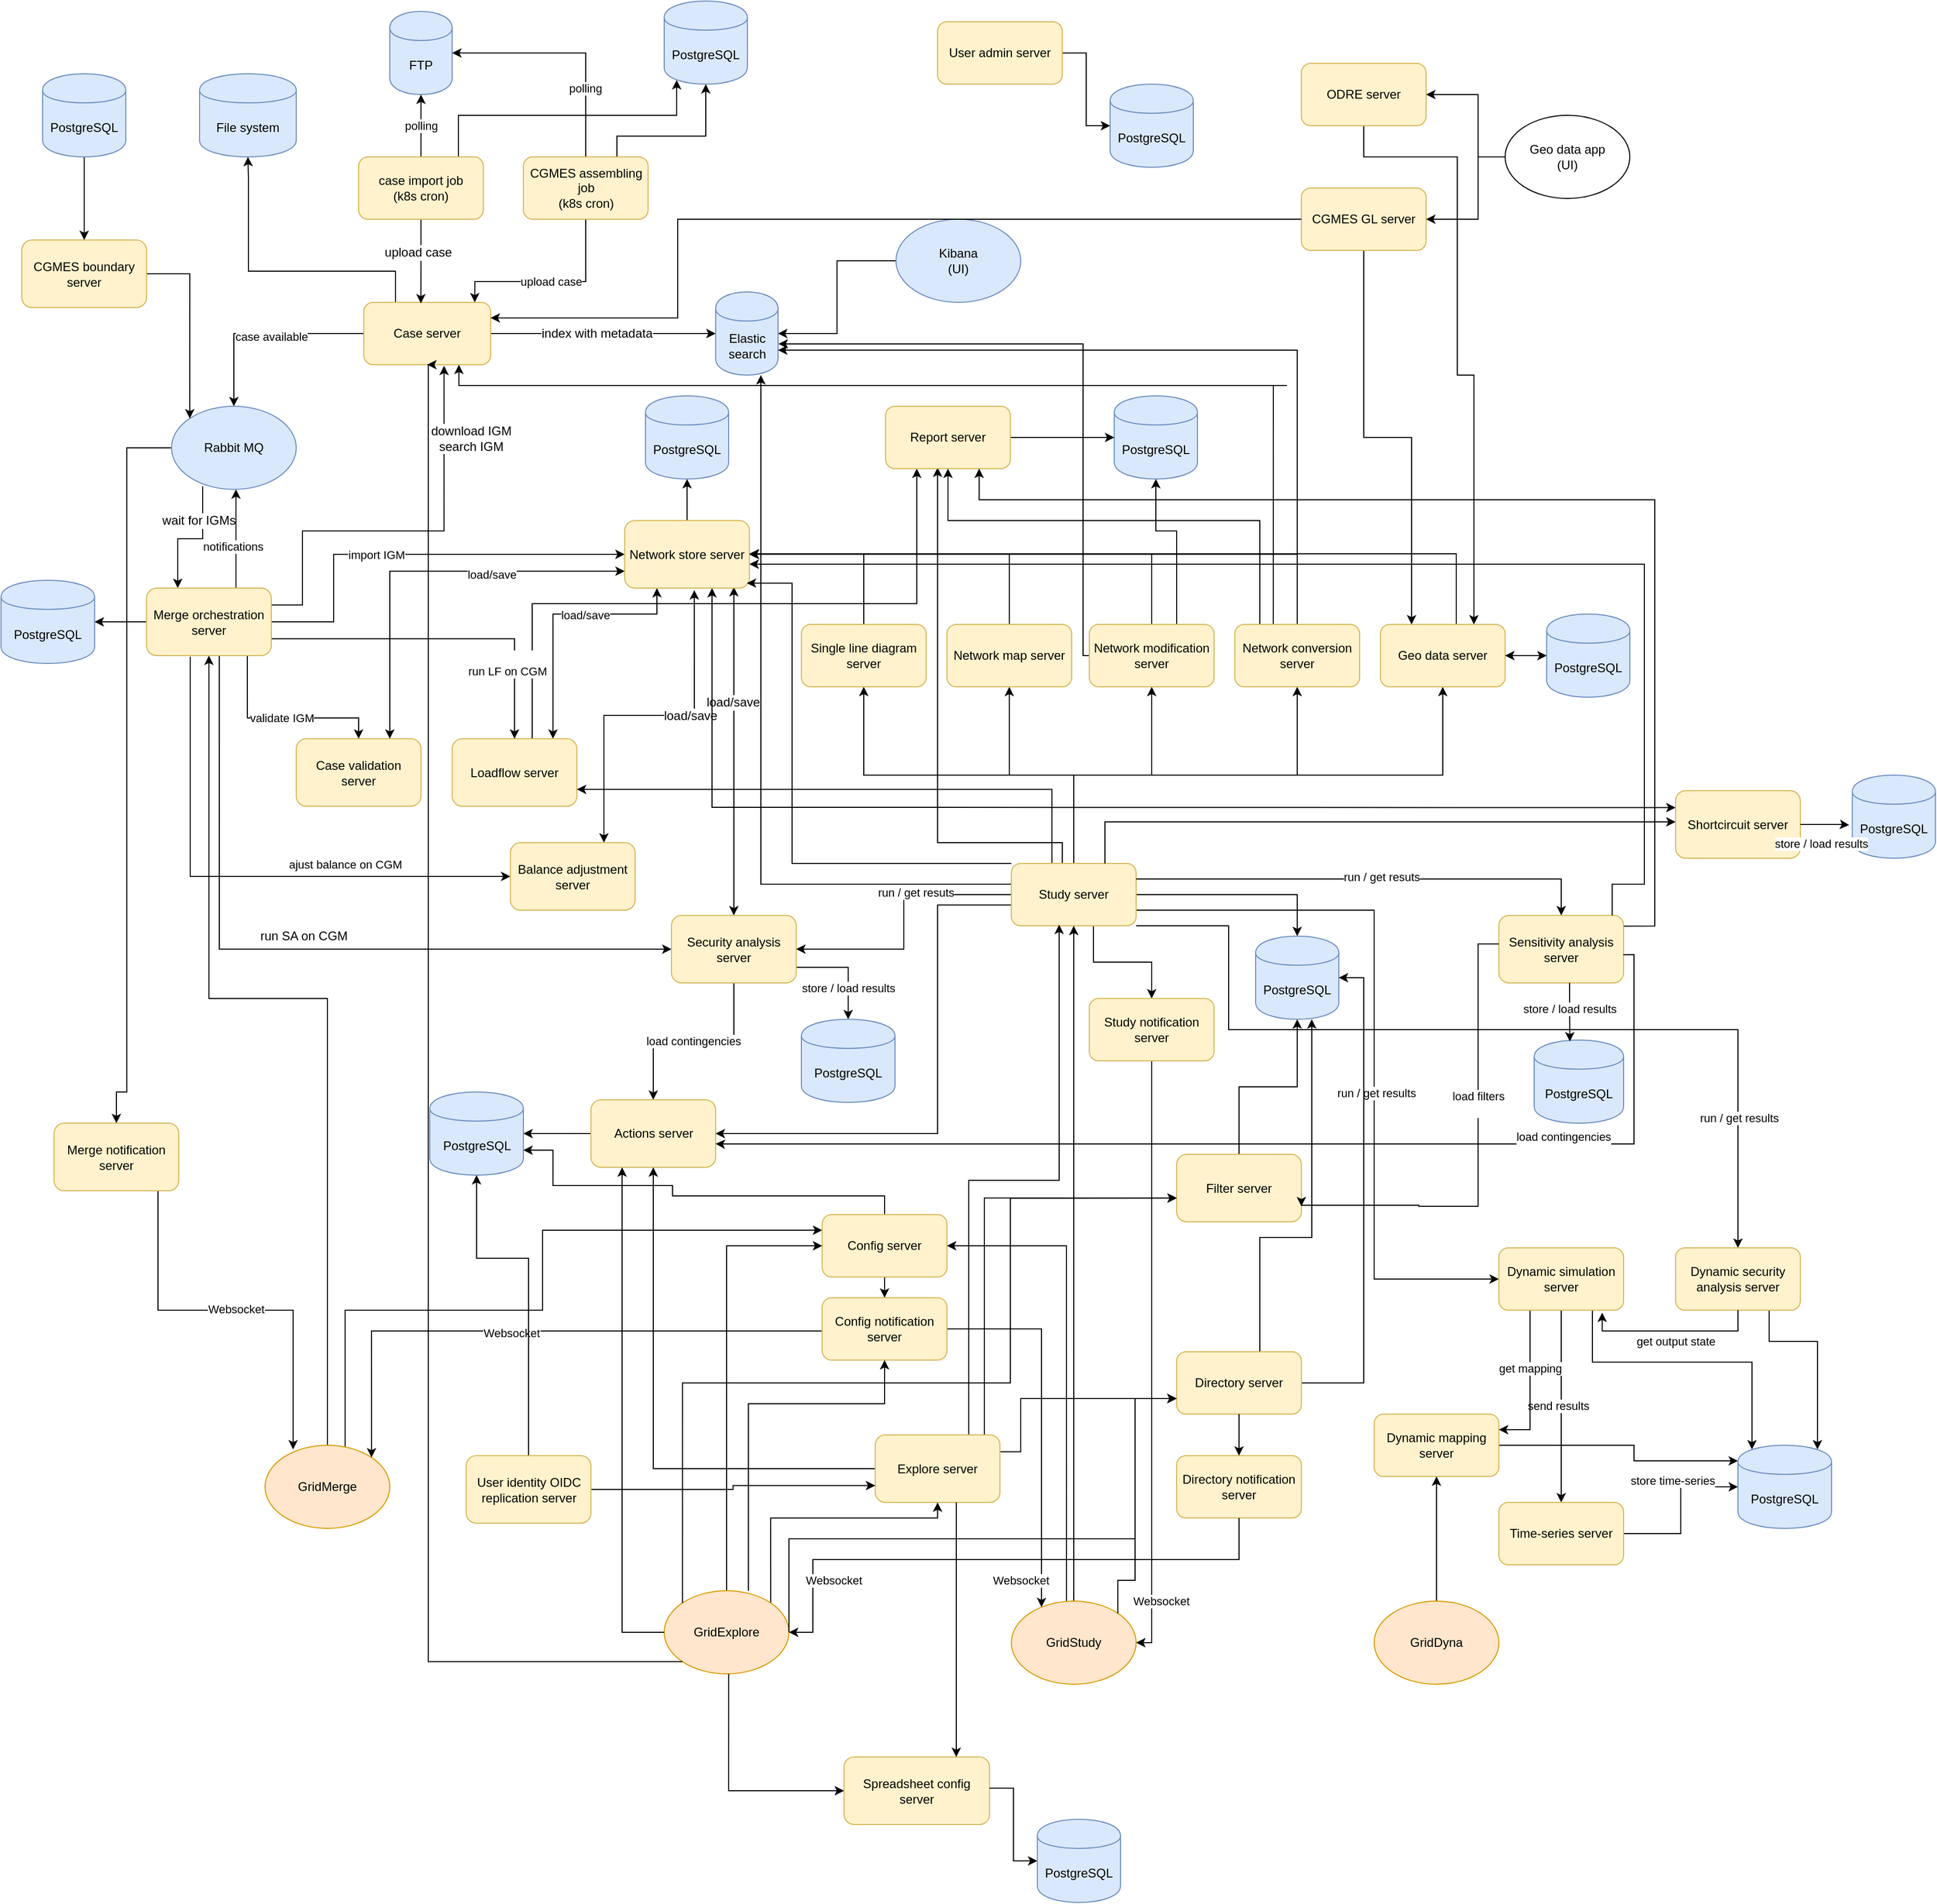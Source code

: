 <mxfile version="25.0.2">
  <diagram id="nZ52ACv4BuAKX4Gc4Oga" name="Page-1">
    <mxGraphModel dx="2235" dy="1160" grid="1" gridSize="10" guides="1" tooltips="1" connect="1" arrows="1" fold="1" page="1" pageScale="1" pageWidth="1654" pageHeight="2336" math="0" shadow="0">
      <root>
        <mxCell id="0" />
        <mxCell id="1" parent="0" />
        <mxCell id="-lcH-714XWrCng2hsg_k-27" style="edgeStyle=orthogonalEdgeStyle;rounded=0;orthogonalLoop=1;jettySize=auto;html=1;strokeColor=#000000;fontColor=#000000;" parent="1" source="-lcH-714XWrCng2hsg_k-1" target="-lcH-714XWrCng2hsg_k-23" edge="1">
          <mxGeometry relative="1" as="geometry" />
        </mxCell>
        <mxCell id="-lcH-714XWrCng2hsg_k-28" value="index with metadata" style="text;html=1;align=center;verticalAlign=middle;resizable=0;points=[];labelBackgroundColor=#ffffff;" parent="-lcH-714XWrCng2hsg_k-27" vertex="1" connectable="0">
          <mxGeometry x="0.434" relative="1" as="geometry">
            <mxPoint x="-53.5" as="offset" />
          </mxGeometry>
        </mxCell>
        <mxCell id="YNeChLyI82NpCaiBGggI-13" style="edgeStyle=orthogonalEdgeStyle;rounded=0;orthogonalLoop=1;jettySize=auto;html=1;startArrow=none;startFill=0;strokeColor=#000000;fontColor=#000000;" parent="1" source="-lcH-714XWrCng2hsg_k-1" target="-lcH-714XWrCng2hsg_k-2" edge="1">
          <mxGeometry relative="1" as="geometry" />
        </mxCell>
        <mxCell id="YNeChLyI82NpCaiBGggI-14" value="case available" style="edgeLabel;html=1;align=center;verticalAlign=middle;resizable=0;points=[];fontColor=#000000;" parent="YNeChLyI82NpCaiBGggI-13" vertex="1" connectable="0">
          <mxGeometry x="-0.087" y="3" relative="1" as="geometry">
            <mxPoint as="offset" />
          </mxGeometry>
        </mxCell>
        <mxCell id="YNeChLyI82NpCaiBGggI-18" value="upload case" style="edgeStyle=orthogonalEdgeStyle;rounded=0;orthogonalLoop=1;jettySize=auto;html=1;entryX=0.5;entryY=1;entryDx=0;entryDy=0;startArrow=classic;startFill=1;strokeColor=#000000;fontColor=#000000;exitX=0.875;exitY=0;exitDx=0;exitDy=0;exitPerimeter=0;endArrow=none;endFill=0;" parent="1" source="-lcH-714XWrCng2hsg_k-1" target="YNeChLyI82NpCaiBGggI-17" edge="1">
          <mxGeometry relative="1" as="geometry">
            <Array as="points">
              <mxPoint x="525" y="270" />
              <mxPoint x="632" y="270" />
            </Array>
          </mxGeometry>
        </mxCell>
        <mxCell id="gnLXbhwJznotGgnq6ZsX-46" style="edgeStyle=orthogonalEdgeStyle;rounded=0;orthogonalLoop=1;jettySize=auto;html=1;entryX=0.5;entryY=1;entryDx=0;entryDy=0;exitX=0.25;exitY=0;exitDx=0;exitDy=0;" parent="1" source="-lcH-714XWrCng2hsg_k-1" target="gnLXbhwJznotGgnq6ZsX-47" edge="1">
          <mxGeometry relative="1" as="geometry">
            <Array as="points">
              <mxPoint x="448" y="260" />
              <mxPoint x="307" y="260" />
              <mxPoint x="307" y="170" />
            </Array>
            <mxPoint x="800" y="170" as="targetPoint" />
            <mxPoint x="400" y="270" as="sourcePoint" />
          </mxGeometry>
        </mxCell>
        <mxCell id="-lcH-714XWrCng2hsg_k-1" value="Case server" style="rounded=1;whiteSpace=wrap;html=1;fillColor=#fff2cc;strokeColor=#d6b656;" parent="1" vertex="1">
          <mxGeometry x="418" y="290" width="122" height="60" as="geometry" />
        </mxCell>
        <mxCell id="-lcH-714XWrCng2hsg_k-19" style="edgeStyle=orthogonalEdgeStyle;rounded=0;orthogonalLoop=1;jettySize=auto;html=1;fontColor=#FF33FF;entryX=0.25;entryY=0;entryDx=0;entryDy=0;exitX=0.25;exitY=0.963;exitDx=0;exitDy=0;exitPerimeter=0;" parent="1" source="-lcH-714XWrCng2hsg_k-2" target="f9GNQP5eCho-4kWKBRWq-1" edge="1">
          <mxGeometry relative="1" as="geometry">
            <mxPoint x="234" y="470" as="sourcePoint" />
            <mxPoint x="269" y="520" as="targetPoint" />
          </mxGeometry>
        </mxCell>
        <mxCell id="-lcH-714XWrCng2hsg_k-20" value="wait for IGMs" style="text;html=1;align=center;verticalAlign=middle;resizable=0;points=[];labelBackgroundColor=#ffffff;" parent="-lcH-714XWrCng2hsg_k-19" vertex="1" connectable="0">
          <mxGeometry x="0.12" y="22" relative="1" as="geometry">
            <mxPoint x="13.54" y="-39.5" as="offset" />
          </mxGeometry>
        </mxCell>
        <mxCell id="YNeChLyI82NpCaiBGggI-10" style="edgeStyle=orthogonalEdgeStyle;rounded=0;orthogonalLoop=1;jettySize=auto;html=1;entryX=0.5;entryY=0;entryDx=0;entryDy=0;startArrow=none;startFill=0;exitX=0;exitY=0.5;exitDx=0;exitDy=0;" parent="1" source="-lcH-714XWrCng2hsg_k-2" target="YNeChLyI82NpCaiBGggI-9" edge="1">
          <mxGeometry relative="1" as="geometry">
            <Array as="points">
              <mxPoint x="190" y="430" />
              <mxPoint x="190" y="1050" />
            </Array>
          </mxGeometry>
        </mxCell>
        <mxCell id="-lcH-714XWrCng2hsg_k-2" value="Rabbit MQ" style="ellipse;whiteSpace=wrap;html=1;fillColor=#dae8fc;strokeColor=#6c8ebf;" parent="1" vertex="1">
          <mxGeometry x="233" y="390" width="120" height="80" as="geometry" />
        </mxCell>
        <mxCell id="-lcH-714XWrCng2hsg_k-8" value="FTP" style="shape=cylinder;whiteSpace=wrap;html=1;boundedLbl=1;backgroundOutline=1;fillColor=#dae8fc;strokeColor=#6c8ebf;" parent="1" vertex="1">
          <mxGeometry x="443" y="10" width="60" height="80" as="geometry" />
        </mxCell>
        <mxCell id="-lcH-714XWrCng2hsg_k-13" style="edgeStyle=orthogonalEdgeStyle;rounded=0;orthogonalLoop=1;jettySize=auto;html=1;entryX=0.45;entryY=0.017;entryDx=0;entryDy=0;entryPerimeter=0;" parent="1" source="-lcH-714XWrCng2hsg_k-9" target="-lcH-714XWrCng2hsg_k-1" edge="1">
          <mxGeometry relative="1" as="geometry" />
        </mxCell>
        <mxCell id="-lcH-714XWrCng2hsg_k-14" value="upload case" style="text;html=1;align=center;verticalAlign=middle;resizable=0;points=[];labelBackgroundColor=#ffffff;" parent="-lcH-714XWrCng2hsg_k-13" vertex="1" connectable="0">
          <mxGeometry x="-0.223" y="-3" relative="1" as="geometry">
            <mxPoint as="offset" />
          </mxGeometry>
        </mxCell>
        <mxCell id="f9GNQP5eCho-4kWKBRWq-10" style="edgeStyle=orthogonalEdgeStyle;rounded=0;orthogonalLoop=1;jettySize=auto;html=1;entryX=0.15;entryY=0.95;entryDx=0;entryDy=0;entryPerimeter=0;" parent="1" source="-lcH-714XWrCng2hsg_k-9" target="EGy42DPzkl6_A8lIJ_Wb-2" edge="1">
          <mxGeometry relative="1" as="geometry">
            <Array as="points">
              <mxPoint x="509" y="110" />
              <mxPoint x="719" y="110" />
            </Array>
            <mxPoint x="720" y="60" as="targetPoint" />
          </mxGeometry>
        </mxCell>
        <mxCell id="YNeChLyI82NpCaiBGggI-22" value="polling" style="edgeStyle=orthogonalEdgeStyle;rounded=0;orthogonalLoop=1;jettySize=auto;html=1;entryX=0.5;entryY=1;entryDx=0;entryDy=0;startArrow=none;startFill=0;endArrow=classic;endFill=1;strokeColor=#000000;fontColor=#000000;" parent="1" source="-lcH-714XWrCng2hsg_k-9" target="-lcH-714XWrCng2hsg_k-8" edge="1">
          <mxGeometry relative="1" as="geometry" />
        </mxCell>
        <mxCell id="-lcH-714XWrCng2hsg_k-9" value="&lt;div&gt;case import job&lt;br&gt;&lt;/div&gt;&lt;div&gt;(k8s cron)&lt;/div&gt;" style="rounded=1;whiteSpace=wrap;html=1;fillColor=#fff2cc;strokeColor=#d6b656;" parent="1" vertex="1">
          <mxGeometry x="413" y="150" width="120" height="60" as="geometry" />
        </mxCell>
        <mxCell id="-lcH-714XWrCng2hsg_k-21" style="edgeStyle=orthogonalEdgeStyle;rounded=0;orthogonalLoop=1;jettySize=auto;html=1;entryX=0.633;entryY=1.017;entryDx=0;entryDy=0;entryPerimeter=0;exitX=1;exitY=0.25;exitDx=0;exitDy=0;" parent="1" source="f9GNQP5eCho-4kWKBRWq-1" target="-lcH-714XWrCng2hsg_k-1" edge="1">
          <mxGeometry relative="1" as="geometry">
            <Array as="points">
              <mxPoint x="359" y="581" />
              <mxPoint x="359" y="510" />
              <mxPoint x="495" y="510" />
            </Array>
          </mxGeometry>
        </mxCell>
        <mxCell id="-lcH-714XWrCng2hsg_k-22" value="&lt;div&gt;download IGM&lt;/div&gt;&lt;div&gt;search IGM&lt;br&gt;&lt;/div&gt;" style="text;html=1;align=center;verticalAlign=middle;resizable=0;points=[];labelBackgroundColor=#ffffff;" parent="-lcH-714XWrCng2hsg_k-21" vertex="1" connectable="0">
          <mxGeometry x="0.368" y="1" relative="1" as="geometry">
            <mxPoint x="27" y="-56" as="offset" />
          </mxGeometry>
        </mxCell>
        <mxCell id="-lcH-714XWrCng2hsg_k-34" value="import IGM" style="edgeStyle=orthogonalEdgeStyle;rounded=0;orthogonalLoop=1;jettySize=auto;html=1;entryX=0;entryY=0.5;entryDx=0;entryDy=0;strokeColor=#000000;fontColor=#000000;exitX=1;exitY=0.5;exitDx=0;exitDy=0;" parent="1" source="f9GNQP5eCho-4kWKBRWq-1" target="-lcH-714XWrCng2hsg_k-30" edge="1">
          <mxGeometry x="-0.18" relative="1" as="geometry">
            <Array as="points">
              <mxPoint x="389" y="598" />
              <mxPoint x="389" y="533" />
            </Array>
            <mxPoint as="offset" />
          </mxGeometry>
        </mxCell>
        <mxCell id="-lcH-714XWrCng2hsg_k-35" value="ajust balance on CGM" style="edgeStyle=orthogonalEdgeStyle;rounded=0;orthogonalLoop=1;jettySize=auto;html=1;entryX=0;entryY=0.5;entryDx=0;entryDy=0;strokeColor=#000000;fontColor=#000000;exitX=0.35;exitY=1.015;exitDx=0;exitDy=0;exitPerimeter=0;" parent="1" source="f9GNQP5eCho-4kWKBRWq-1" target="-lcH-714XWrCng2hsg_k-32" edge="1">
          <mxGeometry x="0.388" y="13" relative="1" as="geometry">
            <mxPoint y="1" as="offset" />
          </mxGeometry>
        </mxCell>
        <mxCell id="-lcH-714XWrCng2hsg_k-36" style="edgeStyle=orthogonalEdgeStyle;rounded=0;orthogonalLoop=1;jettySize=auto;html=1;exitX=0.583;exitY=1;exitDx=0;exitDy=0;entryX=0;entryY=0.5;entryDx=0;entryDy=0;strokeColor=#000000;fontColor=#000000;exitPerimeter=0;" parent="1" source="f9GNQP5eCho-4kWKBRWq-1" target="-lcH-714XWrCng2hsg_k-33" edge="1">
          <mxGeometry relative="1" as="geometry" />
        </mxCell>
        <mxCell id="-lcH-714XWrCng2hsg_k-37" value="run SA on CGM" style="text;html=1;align=center;verticalAlign=middle;resizable=0;points=[];labelBackgroundColor=#ffffff;fontColor=#000000;" parent="-lcH-714XWrCng2hsg_k-36" vertex="1" connectable="0">
          <mxGeometry x="-0.3" relative="1" as="geometry">
            <mxPoint x="81" y="19" as="offset" />
          </mxGeometry>
        </mxCell>
        <mxCell id="-lcH-714XWrCng2hsg_k-50" value="validate IGM" style="edgeStyle=orthogonalEdgeStyle;rounded=0;orthogonalLoop=1;jettySize=auto;html=1;strokeColor=#000000;fontColor=#000000;exitX=0.808;exitY=1;exitDx=0;exitDy=0;entryX=0.5;entryY=0;entryDx=0;entryDy=0;exitPerimeter=0;" parent="1" source="f9GNQP5eCho-4kWKBRWq-1" target="YNeChLyI82NpCaiBGggI-1" edge="1">
          <mxGeometry relative="1" as="geometry">
            <mxPoint x="475" y="595" as="sourcePoint" />
            <mxPoint x="169" y="700" as="targetPoint" />
            <Array as="points">
              <mxPoint x="306" y="690" />
              <mxPoint x="413" y="690" />
            </Array>
          </mxGeometry>
        </mxCell>
        <mxCell id="-lcH-714XWrCng2hsg_k-23" value="Elastic search" style="shape=cylinder;whiteSpace=wrap;html=1;boundedLbl=1;backgroundOutline=1;fillColor=#dae8fc;strokeColor=#6c8ebf;" parent="1" vertex="1">
          <mxGeometry x="756.5" y="280" width="60" height="80" as="geometry" />
        </mxCell>
        <mxCell id="-lcH-714XWrCng2hsg_k-41" style="edgeStyle=orthogonalEdgeStyle;rounded=0;orthogonalLoop=1;jettySize=auto;html=1;strokeColor=#000000;fontColor=#000000;exitX=0.558;exitY=1.031;exitDx=0;exitDy=0;entryX=0.75;entryY=0;entryDx=0;entryDy=0;exitPerimeter=0;startArrow=classic;startFill=1;" parent="1" source="-lcH-714XWrCng2hsg_k-30" target="-lcH-714XWrCng2hsg_k-32" edge="1">
          <mxGeometry relative="1" as="geometry" />
        </mxCell>
        <mxCell id="-lcH-714XWrCng2hsg_k-43" value="load/save" style="text;html=1;align=center;verticalAlign=middle;resizable=0;points=[];labelBackgroundColor=#ffffff;fontColor=#000000;" parent="-lcH-714XWrCng2hsg_k-41" vertex="1" connectable="0">
          <mxGeometry x="-0.237" relative="1" as="geometry">
            <mxPoint x="1" as="offset" />
          </mxGeometry>
        </mxCell>
        <mxCell id="-lcH-714XWrCng2hsg_k-42" style="edgeStyle=orthogonalEdgeStyle;rounded=0;orthogonalLoop=1;jettySize=auto;html=1;entryX=0.5;entryY=0;entryDx=0;entryDy=0;strokeColor=#000000;fontColor=#000000;exitX=0.875;exitY=0.985;exitDx=0;exitDy=0;exitPerimeter=0;startArrow=classic;startFill=1;" parent="1" source="-lcH-714XWrCng2hsg_k-30" target="-lcH-714XWrCng2hsg_k-33" edge="1">
          <mxGeometry relative="1" as="geometry">
            <mxPoint x="769" y="568" as="sourcePoint" />
          </mxGeometry>
        </mxCell>
        <mxCell id="-lcH-714XWrCng2hsg_k-44" value="load/save" style="text;html=1;align=center;verticalAlign=middle;resizable=0;points=[];labelBackgroundColor=#ffffff;fontColor=#000000;" parent="-lcH-714XWrCng2hsg_k-42" vertex="1" connectable="0">
          <mxGeometry x="-0.297" y="-1" relative="1" as="geometry">
            <mxPoint as="offset" />
          </mxGeometry>
        </mxCell>
        <mxCell id="-lcH-714XWrCng2hsg_k-48" style="edgeStyle=orthogonalEdgeStyle;rounded=0;orthogonalLoop=1;jettySize=auto;html=1;strokeColor=#000000;fontColor=#000000;entryX=0.5;entryY=1;entryDx=0;entryDy=0;" parent="1" source="-lcH-714XWrCng2hsg_k-30" target="EGy42DPzkl6_A8lIJ_Wb-3" edge="1">
          <mxGeometry relative="1" as="geometry">
            <mxPoint x="670" y="460" as="targetPoint" />
          </mxGeometry>
        </mxCell>
        <mxCell id="-lcH-714XWrCng2hsg_k-52" style="edgeStyle=orthogonalEdgeStyle;rounded=0;orthogonalLoop=1;jettySize=auto;html=1;strokeColor=#000000;fontColor=#000000;startArrow=classic;startFill=1;" parent="1" edge="1">
          <mxGeometry relative="1" as="geometry">
            <Array as="points">
              <mxPoint x="700" y="590" />
              <mxPoint x="600" y="590" />
            </Array>
            <mxPoint x="700" y="565" as="sourcePoint" />
            <mxPoint x="600" y="710" as="targetPoint" />
          </mxGeometry>
        </mxCell>
        <mxCell id="f9GNQP5eCho-4kWKBRWq-14" value="load/save" style="edgeLabel;html=1;align=center;verticalAlign=middle;resizable=0;points=[];" parent="-lcH-714XWrCng2hsg_k-52" vertex="1" connectable="0">
          <mxGeometry x="-0.227" y="1" relative="1" as="geometry">
            <mxPoint as="offset" />
          </mxGeometry>
        </mxCell>
        <mxCell id="-lcH-714XWrCng2hsg_k-30" value="Network store server" style="rounded=1;whiteSpace=wrap;html=1;fillColor=#fff2cc;strokeColor=#d6b656;" parent="1" vertex="1">
          <mxGeometry x="669" y="500" width="120" height="65" as="geometry" />
        </mxCell>
        <mxCell id="-lcH-714XWrCng2hsg_k-31" style="edgeStyle=orthogonalEdgeStyle;rounded=0;orthogonalLoop=1;jettySize=auto;html=1;exitX=0.5;exitY=1;exitDx=0;exitDy=0;strokeColor=#000000;fontColor=#000000;" parent="1" source="-lcH-714XWrCng2hsg_k-30" target="-lcH-714XWrCng2hsg_k-30" edge="1">
          <mxGeometry relative="1" as="geometry" />
        </mxCell>
        <mxCell id="-lcH-714XWrCng2hsg_k-32" value="Balance adjustment server" style="rounded=1;whiteSpace=wrap;html=1;fillColor=#fff2cc;strokeColor=#d6b656;" parent="1" vertex="1">
          <mxGeometry x="559" y="810" width="120" height="65" as="geometry" />
        </mxCell>
        <mxCell id="f9GNQP5eCho-4kWKBRWq-21" value="load contingencies" style="edgeStyle=orthogonalEdgeStyle;rounded=0;orthogonalLoop=1;jettySize=auto;html=1;" parent="1" source="-lcH-714XWrCng2hsg_k-33" target="f9GNQP5eCho-4kWKBRWq-18" edge="1">
          <mxGeometry relative="1" as="geometry" />
        </mxCell>
        <mxCell id="gnLXbhwJznotGgnq6ZsX-56" value="store / load results" style="edgeStyle=orthogonalEdgeStyle;rounded=0;orthogonalLoop=1;jettySize=auto;html=1;" parent="1" source="-lcH-714XWrCng2hsg_k-33" target="gnLXbhwJznotGgnq6ZsX-55" edge="1">
          <mxGeometry y="-20" relative="1" as="geometry">
            <Array as="points">
              <mxPoint x="884" y="930" />
            </Array>
            <mxPoint x="20" y="20" as="offset" />
          </mxGeometry>
        </mxCell>
        <mxCell id="-lcH-714XWrCng2hsg_k-33" value="Security analysis server" style="rounded=1;whiteSpace=wrap;html=1;fillColor=#fff2cc;strokeColor=#d6b656;" parent="1" vertex="1">
          <mxGeometry x="714" y="880" width="120" height="65" as="geometry" />
        </mxCell>
        <mxCell id="hC_RuYK1lBQlacndvNK2-4" style="edgeStyle=orthogonalEdgeStyle;rounded=0;orthogonalLoop=1;jettySize=auto;html=1;entryX=0.25;entryY=1;entryDx=0;entryDy=0;" parent="1" source="-lcH-714XWrCng2hsg_k-49" target="hC_RuYK1lBQlacndvNK2-1" edge="1">
          <mxGeometry relative="1" as="geometry">
            <Array as="points">
              <mxPoint x="580" y="580" />
              <mxPoint x="950" y="580" />
            </Array>
          </mxGeometry>
        </mxCell>
        <mxCell id="-lcH-714XWrCng2hsg_k-49" value="Loadflow server" style="rounded=1;whiteSpace=wrap;html=1;fillColor=#fff2cc;strokeColor=#d6b656;" parent="1" vertex="1">
          <mxGeometry x="503" y="710" width="120" height="65" as="geometry" />
        </mxCell>
        <mxCell id="f9GNQP5eCho-4kWKBRWq-4" style="edgeStyle=orthogonalEdgeStyle;rounded=0;orthogonalLoop=1;jettySize=auto;html=1;" parent="1" target="-lcH-714XWrCng2hsg_k-2" edge="1">
          <mxGeometry relative="1" as="geometry">
            <mxPoint x="295" y="565" as="sourcePoint" />
            <mxPoint x="295" y="470" as="targetPoint" />
            <Array as="points">
              <mxPoint x="295" y="500" />
              <mxPoint x="295" y="500" />
            </Array>
          </mxGeometry>
        </mxCell>
        <mxCell id="f9GNQP5eCho-4kWKBRWq-5" value="&lt;font&gt;notifications&lt;/font&gt;" style="edgeLabel;html=1;align=center;verticalAlign=middle;resizable=0;points=[];" parent="f9GNQP5eCho-4kWKBRWq-4" vertex="1" connectable="0">
          <mxGeometry x="-0.157" y="3" relative="1" as="geometry">
            <mxPoint as="offset" />
          </mxGeometry>
        </mxCell>
        <mxCell id="f9GNQP5eCho-4kWKBRWq-11" style="edgeStyle=orthogonalEdgeStyle;rounded=0;orthogonalLoop=1;jettySize=auto;html=1;" parent="1" source="f9GNQP5eCho-4kWKBRWq-1" target="f9GNQP5eCho-4kWKBRWq-6" edge="1">
          <mxGeometry relative="1" as="geometry" />
        </mxCell>
        <mxCell id="YNeChLyI82NpCaiBGggI-7" style="edgeStyle=orthogonalEdgeStyle;rounded=0;orthogonalLoop=1;jettySize=auto;html=1;entryX=0.5;entryY=0;entryDx=0;entryDy=0;startArrow=none;startFill=0;exitX=1;exitY=0.75;exitDx=0;exitDy=0;" parent="1" source="f9GNQP5eCho-4kWKBRWq-1" target="-lcH-714XWrCng2hsg_k-49" edge="1">
          <mxGeometry relative="1" as="geometry" />
        </mxCell>
        <mxCell id="YNeChLyI82NpCaiBGggI-8" value="&lt;br&gt;run LF on CGM" style="edgeLabel;html=1;align=center;verticalAlign=middle;resizable=0;points=[];" parent="YNeChLyI82NpCaiBGggI-7" vertex="1" connectable="0">
          <mxGeometry x="0.075" y="-4" relative="1" as="geometry">
            <mxPoint x="49" y="19.71" as="offset" />
          </mxGeometry>
        </mxCell>
        <mxCell id="f9GNQP5eCho-4kWKBRWq-1" value="Merge orchestration server" style="rounded=1;whiteSpace=wrap;html=1;fillColor=#fff2cc;strokeColor=#d6b656;" parent="1" vertex="1">
          <mxGeometry x="209" y="565" width="120" height="65" as="geometry" />
        </mxCell>
        <mxCell id="f9GNQP5eCho-4kWKBRWq-6" value="PostgreSQL" style="shape=cylinder;whiteSpace=wrap;html=1;boundedLbl=1;backgroundOutline=1;fillColor=#dae8fc;strokeColor=#6c8ebf;" parent="1" vertex="1">
          <mxGeometry x="69" y="557.5" width="90" height="80" as="geometry" />
        </mxCell>
        <mxCell id="f9GNQP5eCho-4kWKBRWq-20" style="edgeStyle=orthogonalEdgeStyle;rounded=0;orthogonalLoop=1;jettySize=auto;html=1;entryX=1;entryY=0.5;entryDx=0;entryDy=0;" parent="1" source="f9GNQP5eCho-4kWKBRWq-18" target="f9GNQP5eCho-4kWKBRWq-19" edge="1">
          <mxGeometry relative="1" as="geometry" />
        </mxCell>
        <mxCell id="f9GNQP5eCho-4kWKBRWq-18" value="Actions server" style="rounded=1;whiteSpace=wrap;html=1;fillColor=#fff2cc;strokeColor=#d6b656;" parent="1" vertex="1">
          <mxGeometry x="636.5" y="1057.5" width="120" height="65" as="geometry" />
        </mxCell>
        <mxCell id="f9GNQP5eCho-4kWKBRWq-19" value="PostgreSQL" style="shape=cylinder;whiteSpace=wrap;html=1;boundedLbl=1;backgroundOutline=1;fillColor=#dae8fc;strokeColor=#6c8ebf;" parent="1" vertex="1">
          <mxGeometry x="481.5" y="1050" width="90" height="80" as="geometry" />
        </mxCell>
        <mxCell id="YNeChLyI82NpCaiBGggI-4" style="edgeStyle=orthogonalEdgeStyle;rounded=0;orthogonalLoop=1;jettySize=auto;html=1;exitX=0.75;exitY=0;exitDx=0;exitDy=0;entryX=0;entryY=0.75;entryDx=0;entryDy=0;startArrow=classic;startFill=1;" parent="1" source="YNeChLyI82NpCaiBGggI-1" target="-lcH-714XWrCng2hsg_k-30" edge="1">
          <mxGeometry relative="1" as="geometry" />
        </mxCell>
        <mxCell id="YNeChLyI82NpCaiBGggI-5" value="load/save" style="edgeLabel;html=1;align=center;verticalAlign=middle;resizable=0;points=[];" parent="YNeChLyI82NpCaiBGggI-4" vertex="1" connectable="0">
          <mxGeometry x="0.339" y="-3" relative="1" as="geometry">
            <mxPoint as="offset" />
          </mxGeometry>
        </mxCell>
        <mxCell id="YNeChLyI82NpCaiBGggI-1" value="Case validation server" style="rounded=1;whiteSpace=wrap;html=1;fillColor=#fff2cc;strokeColor=#d6b656;" parent="1" vertex="1">
          <mxGeometry x="353" y="710" width="120" height="65" as="geometry" />
        </mxCell>
        <mxCell id="YNeChLyI82NpCaiBGggI-15" style="edgeStyle=orthogonalEdgeStyle;rounded=0;orthogonalLoop=1;jettySize=auto;html=1;entryX=0.225;entryY=0.05;entryDx=0;entryDy=0;startArrow=none;startFill=0;strokeColor=#000000;fontColor=#000000;exitX=0.25;exitY=1;exitDx=0;exitDy=0;entryPerimeter=0;" parent="1" source="YNeChLyI82NpCaiBGggI-9" target="gnLXbhwJznotGgnq6ZsX-35" edge="1">
          <mxGeometry relative="1" as="geometry">
            <mxPoint x="149" y="175" as="targetPoint" />
            <Array as="points">
              <mxPoint x="220" y="1115" />
              <mxPoint x="220" y="1260" />
              <mxPoint x="350" y="1260" />
            </Array>
          </mxGeometry>
        </mxCell>
        <mxCell id="YNeChLyI82NpCaiBGggI-16" value="Websocket" style="edgeLabel;html=1;align=center;verticalAlign=middle;resizable=0;points=[];fontColor=#000000;" parent="YNeChLyI82NpCaiBGggI-15" vertex="1" connectable="0">
          <mxGeometry x="0.255" y="1" relative="1" as="geometry">
            <mxPoint as="offset" />
          </mxGeometry>
        </mxCell>
        <mxCell id="YNeChLyI82NpCaiBGggI-9" value="Merge notification server" style="rounded=1;whiteSpace=wrap;html=1;fillColor=#fff2cc;strokeColor=#d6b656;" parent="1" vertex="1">
          <mxGeometry x="120" y="1080" width="120" height="65" as="geometry" />
        </mxCell>
        <mxCell id="YNeChLyI82NpCaiBGggI-19" style="edgeStyle=orthogonalEdgeStyle;rounded=0;orthogonalLoop=1;jettySize=auto;html=1;startArrow=none;startFill=0;strokeColor=#000000;fontColor=#000000;exitX=0.75;exitY=0;exitDx=0;exitDy=0;" parent="1" source="YNeChLyI82NpCaiBGggI-17" target="EGy42DPzkl6_A8lIJ_Wb-2" edge="1">
          <mxGeometry relative="1" as="geometry">
            <mxPoint x="824" y="90" as="targetPoint" />
            <Array as="points">
              <mxPoint x="662" y="130" />
              <mxPoint x="747" y="130" />
            </Array>
          </mxGeometry>
        </mxCell>
        <mxCell id="YNeChLyI82NpCaiBGggI-20" style="edgeStyle=orthogonalEdgeStyle;rounded=0;orthogonalLoop=1;jettySize=auto;html=1;entryX=1;entryY=0.5;entryDx=0;entryDy=0;startArrow=none;startFill=0;strokeColor=#000000;fontColor=#000000;exitX=0.5;exitY=0;exitDx=0;exitDy=0;" parent="1" source="YNeChLyI82NpCaiBGggI-17" target="-lcH-714XWrCng2hsg_k-8" edge="1">
          <mxGeometry relative="1" as="geometry" />
        </mxCell>
        <mxCell id="YNeChLyI82NpCaiBGggI-21" value="polling" style="edgeLabel;html=1;align=center;verticalAlign=middle;resizable=0;points=[];fontColor=#000000;" parent="YNeChLyI82NpCaiBGggI-20" vertex="1" connectable="0">
          <mxGeometry x="-0.422" y="2" relative="1" as="geometry">
            <mxPoint x="1" as="offset" />
          </mxGeometry>
        </mxCell>
        <mxCell id="YNeChLyI82NpCaiBGggI-17" value="&lt;div&gt;CGMES assembling job&lt;br&gt;&lt;/div&gt;&lt;div&gt;(k8s cron)&lt;/div&gt;" style="rounded=1;whiteSpace=wrap;html=1;fillColor=#fff2cc;strokeColor=#d6b656;" parent="1" vertex="1">
          <mxGeometry x="571.5" y="150" width="120" height="60" as="geometry" />
        </mxCell>
        <mxCell id="gnLXbhwJznotGgnq6ZsX-18" style="edgeStyle=orthogonalEdgeStyle;rounded=0;orthogonalLoop=1;jettySize=auto;html=1;entryX=0.5;entryY=0;entryDx=0;entryDy=0;" parent="1" source="gnLXbhwJznotGgnq6ZsX-1" target="O9p13swTpiDcD9dTKe2k-17" edge="1">
          <mxGeometry relative="1" as="geometry">
            <Array as="points">
              <mxPoint x="1316" y="860" />
            </Array>
          </mxGeometry>
        </mxCell>
        <mxCell id="gnLXbhwJznotGgnq6ZsX-19" style="edgeStyle=orthogonalEdgeStyle;rounded=0;orthogonalLoop=1;jettySize=auto;html=1;entryX=0.5;entryY=1;entryDx=0;entryDy=0;exitX=0.5;exitY=0;exitDx=0;exitDy=0;" parent="1" source="gnLXbhwJznotGgnq6ZsX-1" target="gnLXbhwJznotGgnq6ZsX-2" edge="1">
          <mxGeometry relative="1" as="geometry" />
        </mxCell>
        <mxCell id="gnLXbhwJznotGgnq6ZsX-20" style="edgeStyle=orthogonalEdgeStyle;rounded=0;orthogonalLoop=1;jettySize=auto;html=1;entryX=0.5;entryY=1;entryDx=0;entryDy=0;" parent="1" source="gnLXbhwJznotGgnq6ZsX-1" target="gnLXbhwJznotGgnq6ZsX-5" edge="1">
          <mxGeometry relative="1" as="geometry" />
        </mxCell>
        <mxCell id="gnLXbhwJznotGgnq6ZsX-21" style="edgeStyle=orthogonalEdgeStyle;rounded=0;orthogonalLoop=1;jettySize=auto;html=1;" parent="1" source="gnLXbhwJznotGgnq6ZsX-1" target="gnLXbhwJznotGgnq6ZsX-4" edge="1">
          <mxGeometry relative="1" as="geometry" />
        </mxCell>
        <mxCell id="gnLXbhwJznotGgnq6ZsX-22" style="edgeStyle=orthogonalEdgeStyle;rounded=0;orthogonalLoop=1;jettySize=auto;html=1;exitX=0.5;exitY=0;exitDx=0;exitDy=0;" parent="1" source="gnLXbhwJznotGgnq6ZsX-1" target="gnLXbhwJznotGgnq6ZsX-3" edge="1">
          <mxGeometry relative="1" as="geometry" />
        </mxCell>
        <mxCell id="gnLXbhwJznotGgnq6ZsX-23" style="edgeStyle=orthogonalEdgeStyle;rounded=0;orthogonalLoop=1;jettySize=auto;html=1;exitX=0.5;exitY=0;exitDx=0;exitDy=0;" parent="1" source="gnLXbhwJznotGgnq6ZsX-1" target="gnLXbhwJznotGgnq6ZsX-7" edge="1">
          <mxGeometry relative="1" as="geometry" />
        </mxCell>
        <mxCell id="gnLXbhwJznotGgnq6ZsX-52" style="edgeStyle=orthogonalEdgeStyle;rounded=0;orthogonalLoop=1;jettySize=auto;html=1;entryX=1;entryY=0.75;entryDx=0;entryDy=0;" parent="1" source="gnLXbhwJznotGgnq6ZsX-1" target="-lcH-714XWrCng2hsg_k-49" edge="1">
          <mxGeometry relative="1" as="geometry">
            <Array as="points">
              <mxPoint x="1080" y="759" />
            </Array>
          </mxGeometry>
        </mxCell>
        <mxCell id="gnLXbhwJznotGgnq6ZsX-53" style="edgeStyle=orthogonalEdgeStyle;rounded=0;orthogonalLoop=1;jettySize=auto;html=1;entryX=1;entryY=0.5;entryDx=0;entryDy=0;" parent="1" source="gnLXbhwJznotGgnq6ZsX-1" target="-lcH-714XWrCng2hsg_k-33" edge="1">
          <mxGeometry relative="1" as="geometry" />
        </mxCell>
        <mxCell id="gnLXbhwJznotGgnq6ZsX-57" value="run / get resuts" style="edgeLabel;html=1;align=center;verticalAlign=middle;resizable=0;points=[];" parent="gnLXbhwJznotGgnq6ZsX-53" vertex="1" connectable="0">
          <mxGeometry x="-0.291" y="-2" relative="1" as="geometry">
            <mxPoint as="offset" />
          </mxGeometry>
        </mxCell>
        <mxCell id="gnLXbhwJznotGgnq6ZsX-54" style="edgeStyle=orthogonalEdgeStyle;rounded=0;orthogonalLoop=1;jettySize=auto;html=1;entryX=1;entryY=0.5;entryDx=0;entryDy=0;" parent="1" source="gnLXbhwJznotGgnq6ZsX-1" target="f9GNQP5eCho-4kWKBRWq-18" edge="1">
          <mxGeometry relative="1" as="geometry">
            <Array as="points">
              <mxPoint x="970" y="870" />
              <mxPoint x="970" y="1090" />
            </Array>
          </mxGeometry>
        </mxCell>
        <mxCell id="O9p13swTpiDcD9dTKe2k-13" style="edgeStyle=orthogonalEdgeStyle;rounded=0;orthogonalLoop=1;jettySize=auto;html=1;" parent="1" source="gnLXbhwJznotGgnq6ZsX-1" target="O9p13swTpiDcD9dTKe2k-2" edge="1">
          <mxGeometry relative="1" as="geometry">
            <Array as="points">
              <mxPoint x="1120" y="925" />
              <mxPoint x="1176" y="925" />
            </Array>
          </mxGeometry>
        </mxCell>
        <mxCell id="qp7J1lhOK_fcD2x9cmu0-13" style="edgeStyle=orthogonalEdgeStyle;rounded=0;orthogonalLoop=1;jettySize=auto;html=1;exitX=0;exitY=0;exitDx=0;exitDy=0;entryX=0.979;entryY=0.926;entryDx=0;entryDy=0;entryPerimeter=0;" parent="1" source="gnLXbhwJznotGgnq6ZsX-1" target="-lcH-714XWrCng2hsg_k-30" edge="1">
          <mxGeometry relative="1" as="geometry">
            <Array as="points">
              <mxPoint x="830" y="830" />
              <mxPoint x="830" y="560" />
            </Array>
            <mxPoint x="790" y="560" as="targetPoint" />
          </mxGeometry>
        </mxCell>
        <mxCell id="hC_RuYK1lBQlacndvNK2-6" style="edgeStyle=orthogonalEdgeStyle;rounded=0;orthogonalLoop=1;jettySize=auto;html=1;" parent="1" source="gnLXbhwJznotGgnq6ZsX-1" edge="1">
          <mxGeometry relative="1" as="geometry">
            <mxPoint x="970" y="449" as="targetPoint" />
            <Array as="points">
              <mxPoint x="1090" y="810" />
              <mxPoint x="970" y="810" />
              <mxPoint x="970" y="449" />
            </Array>
          </mxGeometry>
        </mxCell>
        <mxCell id="hC_RuYK1lBQlacndvNK2-9" style="edgeStyle=orthogonalEdgeStyle;rounded=0;orthogonalLoop=1;jettySize=auto;html=1;" parent="1" source="gnLXbhwJznotGgnq6ZsX-1" target="-lcH-714XWrCng2hsg_k-23" edge="1">
          <mxGeometry relative="1" as="geometry">
            <Array as="points">
              <mxPoint x="800" y="850" />
            </Array>
          </mxGeometry>
        </mxCell>
        <mxCell id="XQN79z3bMzuVW6qm5INo-17" style="edgeStyle=orthogonalEdgeStyle;rounded=0;orthogonalLoop=1;jettySize=auto;html=1;exitX=1;exitY=0.75;exitDx=0;exitDy=0;entryX=0;entryY=0.5;entryDx=0;entryDy=0;" parent="1" source="gnLXbhwJznotGgnq6ZsX-1" target="qp7J1lhOK_fcD2x9cmu0-10" edge="1">
          <mxGeometry relative="1" as="geometry">
            <Array as="points">
              <mxPoint x="1390" y="875" />
              <mxPoint x="1390" y="1230" />
            </Array>
          </mxGeometry>
        </mxCell>
        <mxCell id="XQN79z3bMzuVW6qm5INo-18" value="&lt;div&gt;run / get results&lt;/div&gt;" style="edgeLabel;html=1;align=center;verticalAlign=middle;resizable=0;points=[];" parent="XQN79z3bMzuVW6qm5INo-17" vertex="1" connectable="0">
          <mxGeometry x="0.149" y="2" relative="1" as="geometry">
            <mxPoint as="offset" />
          </mxGeometry>
        </mxCell>
        <mxCell id="XQN79z3bMzuVW6qm5INo-20" style="edgeStyle=orthogonalEdgeStyle;rounded=0;orthogonalLoop=1;jettySize=auto;html=1;exitX=1;exitY=1;exitDx=0;exitDy=0;entryX=0.5;entryY=0;entryDx=0;entryDy=0;" parent="1" source="gnLXbhwJznotGgnq6ZsX-1" target="XQN79z3bMzuVW6qm5INo-6" edge="1">
          <mxGeometry relative="1" as="geometry">
            <Array as="points">
              <mxPoint x="1250" y="890" />
              <mxPoint x="1250" y="990" />
              <mxPoint x="1740" y="990" />
            </Array>
          </mxGeometry>
        </mxCell>
        <mxCell id="XQN79z3bMzuVW6qm5INo-21" value="&lt;div&gt;run / get results&lt;/div&gt;" style="edgeLabel;html=1;align=center;verticalAlign=middle;resizable=0;points=[];" parent="XQN79z3bMzuVW6qm5INo-20" vertex="1" connectable="0">
          <mxGeometry x="0.717" y="1" relative="1" as="geometry">
            <mxPoint y="1" as="offset" />
          </mxGeometry>
        </mxCell>
        <mxCell id="gnLXbhwJznotGgnq6ZsX-1" value="Study server" style="rounded=1;whiteSpace=wrap;html=1;fillColor=#fff2cc;strokeColor=#d6b656;" parent="1" vertex="1">
          <mxGeometry x="1041" y="830" width="120" height="60" as="geometry" />
        </mxCell>
        <mxCell id="gnLXbhwJznotGgnq6ZsX-8" style="edgeStyle=orthogonalEdgeStyle;rounded=0;orthogonalLoop=1;jettySize=auto;html=1;entryX=1;entryY=0.5;entryDx=0;entryDy=0;exitX=0.5;exitY=0;exitDx=0;exitDy=0;" parent="1" source="gnLXbhwJznotGgnq6ZsX-2" target="-lcH-714XWrCng2hsg_k-30" edge="1">
          <mxGeometry relative="1" as="geometry" />
        </mxCell>
        <mxCell id="gnLXbhwJznotGgnq6ZsX-2" value="Single line diagram server" style="rounded=1;whiteSpace=wrap;html=1;fillColor=#fff2cc;strokeColor=#d6b656;" parent="1" vertex="1">
          <mxGeometry x="839" y="600" width="120" height="60" as="geometry" />
        </mxCell>
        <mxCell id="gnLXbhwJznotGgnq6ZsX-13" style="edgeStyle=orthogonalEdgeStyle;rounded=0;orthogonalLoop=1;jettySize=auto;html=1;entryX=1;entryY=0.5;entryDx=0;entryDy=0;exitX=0.5;exitY=0;exitDx=0;exitDy=0;" parent="1" source="gnLXbhwJznotGgnq6ZsX-3" target="-lcH-714XWrCng2hsg_k-30" edge="1">
          <mxGeometry relative="1" as="geometry" />
        </mxCell>
        <mxCell id="gnLXbhwJznotGgnq6ZsX-25" style="edgeStyle=orthogonalEdgeStyle;rounded=0;orthogonalLoop=1;jettySize=auto;html=1;entryX=0.75;entryY=1;entryDx=0;entryDy=0;exitX=0.308;exitY=0;exitDx=0;exitDy=0;exitPerimeter=0;" parent="1" source="gnLXbhwJznotGgnq6ZsX-3" target="-lcH-714XWrCng2hsg_k-1" edge="1">
          <mxGeometry relative="1" as="geometry">
            <Array as="points">
              <mxPoint x="1306" y="370" />
              <mxPoint x="508" y="370" />
            </Array>
          </mxGeometry>
        </mxCell>
        <mxCell id="hC_RuYK1lBQlacndvNK2-3" style="edgeStyle=orthogonalEdgeStyle;rounded=0;orthogonalLoop=1;jettySize=auto;html=1;entryX=0.5;entryY=1;entryDx=0;entryDy=0;" parent="1" source="gnLXbhwJznotGgnq6ZsX-3" target="hC_RuYK1lBQlacndvNK2-1" edge="1">
          <mxGeometry relative="1" as="geometry">
            <Array as="points">
              <mxPoint x="1280" y="500" />
              <mxPoint x="980" y="500" />
            </Array>
          </mxGeometry>
        </mxCell>
        <mxCell id="hC_RuYK1lBQlacndvNK2-7" style="edgeStyle=orthogonalEdgeStyle;rounded=0;orthogonalLoop=1;jettySize=auto;html=1;entryX=1;entryY=0.7;entryDx=0;entryDy=0;" parent="1" source="gnLXbhwJznotGgnq6ZsX-3" target="-lcH-714XWrCng2hsg_k-23" edge="1">
          <mxGeometry relative="1" as="geometry">
            <Array as="points">
              <mxPoint x="1316" y="336" />
            </Array>
          </mxGeometry>
        </mxCell>
        <mxCell id="gnLXbhwJznotGgnq6ZsX-3" value="Network conversion server" style="rounded=1;whiteSpace=wrap;html=1;fillColor=#fff2cc;strokeColor=#d6b656;" parent="1" vertex="1">
          <mxGeometry x="1256" y="600" width="120" height="60" as="geometry" />
        </mxCell>
        <mxCell id="gnLXbhwJznotGgnq6ZsX-10" style="edgeStyle=orthogonalEdgeStyle;rounded=0;orthogonalLoop=1;jettySize=auto;html=1;entryX=1;entryY=0.5;entryDx=0;entryDy=0;exitX=0.5;exitY=0;exitDx=0;exitDy=0;" parent="1" source="gnLXbhwJznotGgnq6ZsX-4" target="-lcH-714XWrCng2hsg_k-30" edge="1">
          <mxGeometry relative="1" as="geometry" />
        </mxCell>
        <mxCell id="O9p13swTpiDcD9dTKe2k-23" style="edgeStyle=orthogonalEdgeStyle;rounded=0;orthogonalLoop=1;jettySize=auto;html=1;entryX=0.5;entryY=1;entryDx=0;entryDy=0;" parent="1" source="gnLXbhwJznotGgnq6ZsX-4" target="O9p13swTpiDcD9dTKe2k-22" edge="1">
          <mxGeometry relative="1" as="geometry">
            <Array as="points">
              <mxPoint x="1200" y="510" />
              <mxPoint x="1180" y="510" />
            </Array>
          </mxGeometry>
        </mxCell>
        <mxCell id="hC_RuYK1lBQlacndvNK2-8" style="edgeStyle=orthogonalEdgeStyle;rounded=0;orthogonalLoop=1;jettySize=auto;html=1;entryX=1.008;entryY=0.625;entryDx=0;entryDy=0;entryPerimeter=0;" parent="1" source="gnLXbhwJznotGgnq6ZsX-4" target="-lcH-714XWrCng2hsg_k-23" edge="1">
          <mxGeometry relative="1" as="geometry">
            <Array as="points">
              <mxPoint x="1110" y="630" />
              <mxPoint x="1110" y="330" />
            </Array>
          </mxGeometry>
        </mxCell>
        <mxCell id="gnLXbhwJznotGgnq6ZsX-4" value="Network modification server" style="rounded=1;whiteSpace=wrap;html=1;fillColor=#fff2cc;strokeColor=#d6b656;" parent="1" vertex="1">
          <mxGeometry x="1116" y="600" width="120" height="60" as="geometry" />
        </mxCell>
        <mxCell id="gnLXbhwJznotGgnq6ZsX-9" style="edgeStyle=orthogonalEdgeStyle;rounded=0;orthogonalLoop=1;jettySize=auto;html=1;entryX=1;entryY=0.5;entryDx=0;entryDy=0;exitX=0.5;exitY=0;exitDx=0;exitDy=0;" parent="1" source="gnLXbhwJznotGgnq6ZsX-5" target="-lcH-714XWrCng2hsg_k-30" edge="1">
          <mxGeometry relative="1" as="geometry" />
        </mxCell>
        <mxCell id="gnLXbhwJznotGgnq6ZsX-5" value="Network map server" style="rounded=1;whiteSpace=wrap;html=1;fillColor=#fff2cc;strokeColor=#d6b656;" parent="1" vertex="1">
          <mxGeometry x="979" y="600" width="120" height="60" as="geometry" />
        </mxCell>
        <mxCell id="gnLXbhwJznotGgnq6ZsX-14" style="edgeStyle=orthogonalEdgeStyle;rounded=0;orthogonalLoop=1;jettySize=auto;html=1;exitX=0.5;exitY=0;exitDx=0;exitDy=0;" parent="1" edge="1">
          <mxGeometry relative="1" as="geometry">
            <mxPoint x="789" y="532" as="targetPoint" />
            <mxPoint x="1469" y="602" as="sourcePoint" />
            <Array as="points">
              <mxPoint x="1469" y="532" />
            </Array>
          </mxGeometry>
        </mxCell>
        <mxCell id="gnLXbhwJznotGgnq6ZsX-16" style="edgeStyle=orthogonalEdgeStyle;rounded=0;orthogonalLoop=1;jettySize=auto;html=1;" parent="1" source="gnLXbhwJznotGgnq6ZsX-7" target="gnLXbhwJznotGgnq6ZsX-15" edge="1">
          <mxGeometry relative="1" as="geometry" />
        </mxCell>
        <mxCell id="gnLXbhwJznotGgnq6ZsX-7" value="Geo data server" style="rounded=1;whiteSpace=wrap;html=1;fillColor=#fff2cc;strokeColor=#d6b656;" parent="1" vertex="1">
          <mxGeometry x="1396" y="600" width="120" height="60" as="geometry" />
        </mxCell>
        <mxCell id="XBf4na7JJHluZW0s8QIg-4" value="" style="edgeStyle=orthogonalEdgeStyle;rounded=0;orthogonalLoop=1;jettySize=auto;html=1;" parent="1" source="gnLXbhwJznotGgnq6ZsX-15" target="gnLXbhwJznotGgnq6ZsX-7" edge="1">
          <mxGeometry relative="1" as="geometry" />
        </mxCell>
        <mxCell id="gnLXbhwJznotGgnq6ZsX-15" value="PostgreSQL" style="shape=cylinder;whiteSpace=wrap;html=1;boundedLbl=1;backgroundOutline=1;fillColor=#dae8fc;strokeColor=#6c8ebf;" parent="1" vertex="1">
          <mxGeometry x="1556" y="590" width="80" height="80" as="geometry" />
        </mxCell>
        <mxCell id="gnLXbhwJznotGgnq6ZsX-28" style="edgeStyle=orthogonalEdgeStyle;rounded=0;orthogonalLoop=1;jettySize=auto;html=1;entryX=0.25;entryY=0;entryDx=0;entryDy=0;" parent="1" source="gnLXbhwJznotGgnq6ZsX-26" target="gnLXbhwJznotGgnq6ZsX-7" edge="1">
          <mxGeometry relative="1" as="geometry" />
        </mxCell>
        <mxCell id="gnLXbhwJznotGgnq6ZsX-26" value="CGMES GL server" style="rounded=1;whiteSpace=wrap;html=1;fillColor=#fff2cc;strokeColor=#d6b656;" parent="1" vertex="1">
          <mxGeometry x="1320" y="180" width="120" height="60" as="geometry" />
        </mxCell>
        <mxCell id="gnLXbhwJznotGgnq6ZsX-29" style="edgeStyle=orthogonalEdgeStyle;rounded=0;orthogonalLoop=1;jettySize=auto;html=1;entryX=0.75;entryY=0;entryDx=0;entryDy=0;exitX=0.5;exitY=1;exitDx=0;exitDy=0;" parent="1" source="gnLXbhwJznotGgnq6ZsX-27" target="gnLXbhwJznotGgnq6ZsX-7" edge="1">
          <mxGeometry relative="1" as="geometry">
            <Array as="points">
              <mxPoint x="1380" y="150" />
              <mxPoint x="1470" y="150" />
              <mxPoint x="1470" y="360" />
              <mxPoint x="1486" y="360" />
            </Array>
          </mxGeometry>
        </mxCell>
        <mxCell id="gnLXbhwJznotGgnq6ZsX-27" value="ODRE server" style="rounded=1;whiteSpace=wrap;html=1;fillColor=#fff2cc;strokeColor=#d6b656;" parent="1" vertex="1">
          <mxGeometry x="1320" y="60" width="120" height="60" as="geometry" />
        </mxCell>
        <mxCell id="gnLXbhwJznotGgnq6ZsX-32" style="edgeStyle=orthogonalEdgeStyle;rounded=0;orthogonalLoop=1;jettySize=auto;html=1;exitX=0;exitY=0.5;exitDx=0;exitDy=0;" parent="1" source="gnLXbhwJznotGgnq6ZsX-31" target="gnLXbhwJznotGgnq6ZsX-26" edge="1">
          <mxGeometry relative="1" as="geometry">
            <Array as="points">
              <mxPoint x="1490" y="150" />
              <mxPoint x="1490" y="210" />
            </Array>
          </mxGeometry>
        </mxCell>
        <mxCell id="gnLXbhwJznotGgnq6ZsX-33" style="edgeStyle=orthogonalEdgeStyle;rounded=0;orthogonalLoop=1;jettySize=auto;html=1;entryX=1;entryY=0.5;entryDx=0;entryDy=0;exitX=0;exitY=0.5;exitDx=0;exitDy=0;" parent="1" source="gnLXbhwJznotGgnq6ZsX-31" target="gnLXbhwJznotGgnq6ZsX-27" edge="1">
          <mxGeometry relative="1" as="geometry">
            <Array as="points">
              <mxPoint x="1490" y="150" />
              <mxPoint x="1490" y="90" />
            </Array>
          </mxGeometry>
        </mxCell>
        <mxCell id="gnLXbhwJznotGgnq6ZsX-31" value="&lt;div&gt;Geo data app &lt;br&gt;&lt;/div&gt;&lt;div&gt;(UI)&lt;/div&gt;" style="ellipse;whiteSpace=wrap;html=1;" parent="1" vertex="1">
          <mxGeometry x="1516" y="110" width="120" height="80" as="geometry" />
        </mxCell>
        <mxCell id="gnLXbhwJznotGgnq6ZsX-37" style="edgeStyle=orthogonalEdgeStyle;rounded=0;orthogonalLoop=1;jettySize=auto;html=1;entryX=0.5;entryY=1;entryDx=0;entryDy=0;" parent="1" source="gnLXbhwJznotGgnq6ZsX-35" target="f9GNQP5eCho-4kWKBRWq-1" edge="1">
          <mxGeometry relative="1" as="geometry">
            <Array as="points">
              <mxPoint x="383" y="960" />
              <mxPoint x="269" y="960" />
            </Array>
          </mxGeometry>
        </mxCell>
        <mxCell id="O9p13swTpiDcD9dTKe2k-8" style="edgeStyle=orthogonalEdgeStyle;rounded=0;orthogonalLoop=1;jettySize=auto;html=1;entryX=0;entryY=0.25;entryDx=0;entryDy=0;" parent="1" source="gnLXbhwJznotGgnq6ZsX-35" target="O9p13swTpiDcD9dTKe2k-1" edge="1">
          <mxGeometry relative="1" as="geometry">
            <Array as="points">
              <mxPoint x="400" y="1260" />
              <mxPoint x="590" y="1260" />
              <mxPoint x="590" y="1183" />
            </Array>
          </mxGeometry>
        </mxCell>
        <mxCell id="gnLXbhwJznotGgnq6ZsX-35" value="GridMerge" style="ellipse;whiteSpace=wrap;html=1;fillColor=#ffe6cc;strokeColor=#d79b00;" parent="1" vertex="1">
          <mxGeometry x="323" y="1390" width="120" height="80" as="geometry" />
        </mxCell>
        <mxCell id="gnLXbhwJznotGgnq6ZsX-47" value="File system" style="shape=cylinder;whiteSpace=wrap;html=1;boundedLbl=1;backgroundOutline=1;fillColor=#dae8fc;strokeColor=#6c8ebf;" parent="1" vertex="1">
          <mxGeometry x="260" y="70" width="93" height="80" as="geometry" />
        </mxCell>
        <mxCell id="gnLXbhwJznotGgnq6ZsX-49" style="edgeStyle=orthogonalEdgeStyle;rounded=0;orthogonalLoop=1;jettySize=auto;html=1;entryX=1;entryY=0.5;entryDx=0;entryDy=0;" parent="1" source="gnLXbhwJznotGgnq6ZsX-48" target="-lcH-714XWrCng2hsg_k-23" edge="1">
          <mxGeometry relative="1" as="geometry" />
        </mxCell>
        <mxCell id="gnLXbhwJznotGgnq6ZsX-48" value="&lt;div&gt;Kibana&lt;br&gt;&lt;/div&gt;&lt;div&gt;(UI)&lt;/div&gt;" style="ellipse;whiteSpace=wrap;html=1;fillColor=#dae8fc;strokeColor=#6c8ebf;" parent="1" vertex="1">
          <mxGeometry x="930" y="210" width="120" height="80" as="geometry" />
        </mxCell>
        <mxCell id="O9p13swTpiDcD9dTKe2k-7" style="edgeStyle=orthogonalEdgeStyle;rounded=0;orthogonalLoop=1;jettySize=auto;html=1;entryX=1;entryY=0.5;entryDx=0;entryDy=0;exitX=0.442;exitY=0.025;exitDx=0;exitDy=0;exitPerimeter=0;" parent="1" source="gnLXbhwJznotGgnq6ZsX-50" target="O9p13swTpiDcD9dTKe2k-1" edge="1">
          <mxGeometry relative="1" as="geometry">
            <Array as="points">
              <mxPoint x="1094" y="1198" />
            </Array>
          </mxGeometry>
        </mxCell>
        <mxCell id="qp7J1lhOK_fcD2x9cmu0-16" style="edgeStyle=orthogonalEdgeStyle;rounded=0;orthogonalLoop=1;jettySize=auto;html=1;entryX=0.5;entryY=1;entryDx=0;entryDy=0;" parent="1" source="gnLXbhwJznotGgnq6ZsX-50" target="gnLXbhwJznotGgnq6ZsX-1" edge="1">
          <mxGeometry relative="1" as="geometry" />
        </mxCell>
        <mxCell id="gnLXbhwJznotGgnq6ZsX-50" value="GridStudy" style="ellipse;whiteSpace=wrap;html=1;fillColor=#ffe6cc;strokeColor=#d79b00;" parent="1" vertex="1">
          <mxGeometry x="1041" y="1540" width="120" height="80" as="geometry" />
        </mxCell>
        <mxCell id="gnLXbhwJznotGgnq6ZsX-55" value="PostgreSQL" style="shape=cylinder;whiteSpace=wrap;html=1;boundedLbl=1;backgroundOutline=1;fillColor=#dae8fc;strokeColor=#6c8ebf;" parent="1" vertex="1">
          <mxGeometry x="839" y="980" width="90" height="80" as="geometry" />
        </mxCell>
        <mxCell id="O9p13swTpiDcD9dTKe2k-42" style="edgeStyle=orthogonalEdgeStyle;rounded=0;orthogonalLoop=1;jettySize=auto;html=1;" parent="1" source="O9p13swTpiDcD9dTKe2k-1" target="O9p13swTpiDcD9dTKe2k-41" edge="1">
          <mxGeometry relative="1" as="geometry" />
        </mxCell>
        <mxCell id="qp7J1lhOK_fcD2x9cmu0-14" style="edgeStyle=orthogonalEdgeStyle;rounded=0;orthogonalLoop=1;jettySize=auto;html=1;entryX=1;entryY=0.7;entryDx=0;entryDy=0;" parent="1" source="O9p13swTpiDcD9dTKe2k-1" target="f9GNQP5eCho-4kWKBRWq-19" edge="1">
          <mxGeometry relative="1" as="geometry">
            <Array as="points">
              <mxPoint x="919" y="1150" />
              <mxPoint x="715" y="1150" />
              <mxPoint x="715" y="1140" />
              <mxPoint x="600" y="1140" />
              <mxPoint x="600" y="1106" />
            </Array>
          </mxGeometry>
        </mxCell>
        <mxCell id="O9p13swTpiDcD9dTKe2k-1" value="Config server" style="rounded=1;whiteSpace=wrap;html=1;fillColor=#fff2cc;strokeColor=#d6b656;" parent="1" vertex="1">
          <mxGeometry x="859" y="1168" width="120" height="60" as="geometry" />
        </mxCell>
        <mxCell id="O9p13swTpiDcD9dTKe2k-4" style="edgeStyle=orthogonalEdgeStyle;rounded=0;orthogonalLoop=1;jettySize=auto;html=1;entryX=1;entryY=0.5;entryDx=0;entryDy=0;" parent="1" source="O9p13swTpiDcD9dTKe2k-2" target="gnLXbhwJznotGgnq6ZsX-50" edge="1">
          <mxGeometry relative="1" as="geometry">
            <Array as="points">
              <mxPoint x="1176" y="1580" />
            </Array>
          </mxGeometry>
        </mxCell>
        <mxCell id="O9p13swTpiDcD9dTKe2k-5" value="Websocket" style="edgeLabel;html=1;align=center;verticalAlign=middle;resizable=0;points=[];" parent="O9p13swTpiDcD9dTKe2k-4" vertex="1" connectable="0">
          <mxGeometry x="0.071" y="3" relative="1" as="geometry">
            <mxPoint x="6" y="212" as="offset" />
          </mxGeometry>
        </mxCell>
        <mxCell id="O9p13swTpiDcD9dTKe2k-2" value="Study notification server" style="rounded=1;whiteSpace=wrap;html=1;fillColor=#fff2cc;strokeColor=#d6b656;" parent="1" vertex="1">
          <mxGeometry x="1116" y="960" width="120" height="60" as="geometry" />
        </mxCell>
        <mxCell id="qp7J1lhOK_fcD2x9cmu0-6" style="edgeStyle=orthogonalEdgeStyle;rounded=0;orthogonalLoop=1;jettySize=auto;html=1;exitX=1;exitY=0;exitDx=0;exitDy=0;" parent="1" source="O9p13swTpiDcD9dTKe2k-9" target="qp7J1lhOK_fcD2x9cmu0-1" edge="1">
          <mxGeometry relative="1" as="geometry">
            <Array as="points">
              <mxPoint x="809" y="1460" />
              <mxPoint x="970" y="1460" />
            </Array>
          </mxGeometry>
        </mxCell>
        <mxCell id="qp7J1lhOK_fcD2x9cmu0-7" style="edgeStyle=orthogonalEdgeStyle;rounded=0;orthogonalLoop=1;jettySize=auto;html=1;entryX=0;entryY=0.5;entryDx=0;entryDy=0;exitX=0.5;exitY=0;exitDx=0;exitDy=0;" parent="1" source="O9p13swTpiDcD9dTKe2k-9" target="O9p13swTpiDcD9dTKe2k-1" edge="1">
          <mxGeometry relative="1" as="geometry" />
        </mxCell>
        <mxCell id="O9p13swTpiDcD9dTKe2k-9" value="GridExplore" style="ellipse;whiteSpace=wrap;html=1;fillColor=#ffe6cc;strokeColor=#d79b00;" parent="1" vertex="1">
          <mxGeometry x="707" y="1530" width="120" height="80" as="geometry" />
        </mxCell>
        <mxCell id="O9p13swTpiDcD9dTKe2k-17" value="PostgreSQL" style="shape=cylinder;whiteSpace=wrap;html=1;boundedLbl=1;backgroundOutline=1;fillColor=#dae8fc;strokeColor=#6c8ebf;" parent="1" vertex="1">
          <mxGeometry x="1276" y="900" width="80" height="80" as="geometry" />
        </mxCell>
        <mxCell id="O9p13swTpiDcD9dTKe2k-25" style="edgeStyle=orthogonalEdgeStyle;rounded=0;orthogonalLoop=1;jettySize=auto;html=1;" parent="1" source="O9p13swTpiDcD9dTKe2k-21" target="O9p13swTpiDcD9dTKe2k-17" edge="1">
          <mxGeometry relative="1" as="geometry" />
        </mxCell>
        <mxCell id="O9p13swTpiDcD9dTKe2k-21" value="Filter server" style="rounded=1;whiteSpace=wrap;html=1;fillColor=#fff2cc;strokeColor=#d6b656;" parent="1" vertex="1">
          <mxGeometry x="1200" y="1110" width="120" height="65" as="geometry" />
        </mxCell>
        <mxCell id="O9p13swTpiDcD9dTKe2k-22" value="PostgreSQL" style="shape=cylinder;whiteSpace=wrap;html=1;boundedLbl=1;backgroundOutline=1;fillColor=#dae8fc;strokeColor=#6c8ebf;" parent="1" vertex="1">
          <mxGeometry x="1140" y="380" width="80" height="80" as="geometry" />
        </mxCell>
        <mxCell id="O9p13swTpiDcD9dTKe2k-31" style="edgeStyle=orthogonalEdgeStyle;rounded=0;orthogonalLoop=1;jettySize=auto;html=1;entryX=0;entryY=0;entryDx=0;entryDy=0;" parent="1" source="O9p13swTpiDcD9dTKe2k-27" target="-lcH-714XWrCng2hsg_k-2" edge="1">
          <mxGeometry relative="1" as="geometry" />
        </mxCell>
        <mxCell id="O9p13swTpiDcD9dTKe2k-27" value="CGMES boundary server" style="rounded=1;whiteSpace=wrap;html=1;fillColor=#fff2cc;strokeColor=#d6b656;" parent="1" vertex="1">
          <mxGeometry x="89" y="230" width="120" height="65" as="geometry" />
        </mxCell>
        <mxCell id="O9p13swTpiDcD9dTKe2k-30" style="edgeStyle=orthogonalEdgeStyle;rounded=0;orthogonalLoop=1;jettySize=auto;html=1;" parent="1" source="O9p13swTpiDcD9dTKe2k-29" target="O9p13swTpiDcD9dTKe2k-27" edge="1">
          <mxGeometry relative="1" as="geometry" />
        </mxCell>
        <mxCell id="O9p13swTpiDcD9dTKe2k-29" value="PostgreSQL" style="shape=cylinder;whiteSpace=wrap;html=1;boundedLbl=1;backgroundOutline=1;fillColor=#dae8fc;strokeColor=#6c8ebf;" parent="1" vertex="1">
          <mxGeometry x="109" y="70" width="80" height="80" as="geometry" />
        </mxCell>
        <mxCell id="O9p13swTpiDcD9dTKe2k-35" style="edgeStyle=orthogonalEdgeStyle;rounded=0;orthogonalLoop=1;jettySize=auto;html=1;entryX=1;entryY=0.5;entryDx=0;entryDy=0;" parent="1" source="O9p13swTpiDcD9dTKe2k-34" target="O9p13swTpiDcD9dTKe2k-17" edge="1">
          <mxGeometry relative="1" as="geometry">
            <Array as="points">
              <mxPoint x="1380" y="1330" />
              <mxPoint x="1380" y="940" />
            </Array>
          </mxGeometry>
        </mxCell>
        <mxCell id="qp7J1lhOK_fcD2x9cmu0-17" style="edgeStyle=orthogonalEdgeStyle;rounded=0;orthogonalLoop=1;jettySize=auto;html=1;" parent="1" source="O9p13swTpiDcD9dTKe2k-34" target="O9p13swTpiDcD9dTKe2k-17" edge="1">
          <mxGeometry relative="1" as="geometry">
            <Array as="points">
              <mxPoint x="1280" y="1190" />
              <mxPoint x="1330" y="1190" />
            </Array>
          </mxGeometry>
        </mxCell>
        <mxCell id="O9p13swTpiDcD9dTKe2k-34" value="Directory server" style="rounded=1;whiteSpace=wrap;html=1;fillColor=#fff2cc;strokeColor=#d6b656;" parent="1" vertex="1">
          <mxGeometry x="1200" y="1300" width="120" height="60" as="geometry" />
        </mxCell>
        <mxCell id="O9p13swTpiDcD9dTKe2k-38" style="edgeStyle=orthogonalEdgeStyle;rounded=0;orthogonalLoop=1;jettySize=auto;html=1;entryX=0;entryY=0.188;entryDx=0;entryDy=0;exitX=1;exitY=0.5;exitDx=0;exitDy=0;entryPerimeter=0;" parent="1" source="O9p13swTpiDcD9dTKe2k-37" target="XQN79z3bMzuVW6qm5INo-22" edge="1">
          <mxGeometry relative="1" as="geometry">
            <Array as="points">
              <mxPoint x="1640" y="1390" />
              <mxPoint x="1640" y="1405" />
            </Array>
          </mxGeometry>
        </mxCell>
        <mxCell id="O9p13swTpiDcD9dTKe2k-37" value="Dynamic mapping server" style="rounded=1;whiteSpace=wrap;html=1;fillColor=#fff2cc;strokeColor=#d6b656;" parent="1" vertex="1">
          <mxGeometry x="1390" y="1360" width="120" height="60" as="geometry" />
        </mxCell>
        <mxCell id="O9p13swTpiDcD9dTKe2k-40" style="edgeStyle=orthogonalEdgeStyle;rounded=0;orthogonalLoop=1;jettySize=auto;html=1;" parent="1" source="O9p13swTpiDcD9dTKe2k-39" target="O9p13swTpiDcD9dTKe2k-37" edge="1">
          <mxGeometry relative="1" as="geometry" />
        </mxCell>
        <mxCell id="O9p13swTpiDcD9dTKe2k-39" value="GridDyna" style="ellipse;whiteSpace=wrap;html=1;fillColor=#ffe6cc;strokeColor=#d79b00;" parent="1" vertex="1">
          <mxGeometry x="1390" y="1540" width="120" height="80" as="geometry" />
        </mxCell>
        <mxCell id="O9p13swTpiDcD9dTKe2k-49" style="edgeStyle=orthogonalEdgeStyle;rounded=0;orthogonalLoop=1;jettySize=auto;html=1;entryX=1;entryY=0;entryDx=0;entryDy=0;exitX=0;exitY=0.5;exitDx=0;exitDy=0;" parent="1" source="O9p13swTpiDcD9dTKe2k-41" target="gnLXbhwJznotGgnq6ZsX-35" edge="1">
          <mxGeometry relative="1" as="geometry">
            <Array as="points">
              <mxPoint x="859" y="1280" />
              <mxPoint x="425" y="1280" />
            </Array>
          </mxGeometry>
        </mxCell>
        <mxCell id="O9p13swTpiDcD9dTKe2k-50" value="Websocket" style="edgeLabel;html=1;align=center;verticalAlign=middle;resizable=0;points=[];" parent="O9p13swTpiDcD9dTKe2k-49" vertex="1" connectable="0">
          <mxGeometry x="-0.252" y="2" relative="1" as="geometry">
            <mxPoint x="-93" as="offset" />
          </mxGeometry>
        </mxCell>
        <mxCell id="O9p13swTpiDcD9dTKe2k-51" style="edgeStyle=orthogonalEdgeStyle;rounded=0;orthogonalLoop=1;jettySize=auto;html=1;" parent="1" source="O9p13swTpiDcD9dTKe2k-41" target="gnLXbhwJznotGgnq6ZsX-50" edge="1">
          <mxGeometry relative="1" as="geometry">
            <Array as="points">
              <mxPoint x="1070" y="1278" />
            </Array>
          </mxGeometry>
        </mxCell>
        <mxCell id="O9p13swTpiDcD9dTKe2k-52" value="Websocket" style="edgeLabel;html=1;align=center;verticalAlign=middle;resizable=0;points=[];" parent="O9p13swTpiDcD9dTKe2k-51" vertex="1" connectable="0">
          <mxGeometry x="-0.449" y="3" relative="1" as="geometry">
            <mxPoint x="-23" y="234" as="offset" />
          </mxGeometry>
        </mxCell>
        <mxCell id="O9p13swTpiDcD9dTKe2k-41" value="Config notification server" style="rounded=1;whiteSpace=wrap;html=1;fillColor=#fff2cc;strokeColor=#d6b656;" parent="1" vertex="1">
          <mxGeometry x="859" y="1248" width="120" height="60" as="geometry" />
        </mxCell>
        <mxCell id="qp7J1lhOK_fcD2x9cmu0-2" style="edgeStyle=orthogonalEdgeStyle;rounded=0;orthogonalLoop=1;jettySize=auto;html=1;entryX=0;entryY=0.75;entryDx=0;entryDy=0;exitX=1;exitY=0.25;exitDx=0;exitDy=0;" parent="1" source="qp7J1lhOK_fcD2x9cmu0-1" target="O9p13swTpiDcD9dTKe2k-34" edge="1">
          <mxGeometry relative="1" as="geometry">
            <Array as="points">
              <mxPoint x="1050" y="1396" />
              <mxPoint x="1050" y="1345" />
            </Array>
          </mxGeometry>
        </mxCell>
        <mxCell id="qp7J1lhOK_fcD2x9cmu0-3" style="edgeStyle=orthogonalEdgeStyle;rounded=0;orthogonalLoop=1;jettySize=auto;html=1;entryX=0.383;entryY=0.983;entryDx=0;entryDy=0;entryPerimeter=0;exitX=0.75;exitY=0;exitDx=0;exitDy=0;" parent="1" source="qp7J1lhOK_fcD2x9cmu0-1" target="gnLXbhwJznotGgnq6ZsX-1" edge="1">
          <mxGeometry relative="1" as="geometry" />
        </mxCell>
        <mxCell id="qp7J1lhOK_fcD2x9cmu0-4" style="edgeStyle=orthogonalEdgeStyle;rounded=0;orthogonalLoop=1;jettySize=auto;html=1;entryX=0.5;entryY=1;entryDx=0;entryDy=0;" parent="1" source="qp7J1lhOK_fcD2x9cmu0-1" target="f9GNQP5eCho-4kWKBRWq-18" edge="1">
          <mxGeometry relative="1" as="geometry" />
        </mxCell>
        <mxCell id="qp7J1lhOK_fcD2x9cmu0-5" style="edgeStyle=orthogonalEdgeStyle;rounded=0;orthogonalLoop=1;jettySize=auto;html=1;exitX=0.875;exitY=0;exitDx=0;exitDy=0;exitPerimeter=0;entryX=0.002;entryY=0.649;entryDx=0;entryDy=0;entryPerimeter=0;" parent="1" source="qp7J1lhOK_fcD2x9cmu0-1" target="O9p13swTpiDcD9dTKe2k-21" edge="1">
          <mxGeometry relative="1" as="geometry">
            <mxPoint x="1190" y="1200" as="targetPoint" />
            <Array as="points">
              <mxPoint x="1015" y="1152" />
              <mxPoint x="1200" y="1152" />
            </Array>
          </mxGeometry>
        </mxCell>
        <mxCell id="qp7J1lhOK_fcD2x9cmu0-1" value="&lt;div&gt;Explore server&lt;/div&gt;" style="rounded=1;whiteSpace=wrap;html=1;fillColor=#fff2cc;strokeColor=#d6b656;" parent="1" vertex="1">
          <mxGeometry x="910" y="1380" width="120" height="65" as="geometry" />
        </mxCell>
        <mxCell id="qp7J1lhOK_fcD2x9cmu0-12" style="edgeStyle=orthogonalEdgeStyle;rounded=0;orthogonalLoop=1;jettySize=auto;html=1;entryX=0.15;entryY=0.05;entryDx=0;entryDy=0;entryPerimeter=0;exitX=0.75;exitY=1;exitDx=0;exitDy=0;" parent="1" source="qp7J1lhOK_fcD2x9cmu0-10" target="XQN79z3bMzuVW6qm5INo-22" edge="1">
          <mxGeometry relative="1" as="geometry">
            <mxPoint x="1576" y="1183" as="targetPoint" />
            <Array as="points">
              <mxPoint x="1600" y="1310" />
              <mxPoint x="1753" y="1310" />
            </Array>
          </mxGeometry>
        </mxCell>
        <mxCell id="XQN79z3bMzuVW6qm5INo-11" style="edgeStyle=orthogonalEdgeStyle;rounded=0;orthogonalLoop=1;jettySize=auto;html=1;exitX=0.5;exitY=1;exitDx=0;exitDy=0;entryX=0.5;entryY=0;entryDx=0;entryDy=0;" parent="1" source="qp7J1lhOK_fcD2x9cmu0-10" target="XQN79z3bMzuVW6qm5INo-9" edge="1">
          <mxGeometry relative="1" as="geometry">
            <Array as="points">
              <mxPoint x="1570" y="1430" />
              <mxPoint x="1570" y="1430" />
            </Array>
          </mxGeometry>
        </mxCell>
        <mxCell id="XQN79z3bMzuVW6qm5INo-12" value="send results" style="edgeLabel;html=1;align=center;verticalAlign=middle;resizable=0;points=[];" parent="XQN79z3bMzuVW6qm5INo-11" vertex="1" connectable="0">
          <mxGeometry x="0.141" y="-4" relative="1" as="geometry">
            <mxPoint x="1" y="-14" as="offset" />
          </mxGeometry>
        </mxCell>
        <mxCell id="XQN79z3bMzuVW6qm5INo-14" style="edgeStyle=orthogonalEdgeStyle;rounded=0;orthogonalLoop=1;jettySize=auto;html=1;exitX=0.25;exitY=1;exitDx=0;exitDy=0;entryX=1;entryY=0.25;entryDx=0;entryDy=0;" parent="1" source="qp7J1lhOK_fcD2x9cmu0-10" target="O9p13swTpiDcD9dTKe2k-37" edge="1">
          <mxGeometry relative="1" as="geometry" />
        </mxCell>
        <mxCell id="XQN79z3bMzuVW6qm5INo-15" value="&lt;div&gt;get mapping&lt;/div&gt;" style="edgeLabel;html=1;align=center;verticalAlign=middle;resizable=0;points=[];" parent="XQN79z3bMzuVW6qm5INo-14" vertex="1" connectable="0">
          <mxGeometry x="-0.232" relative="1" as="geometry">
            <mxPoint as="offset" />
          </mxGeometry>
        </mxCell>
        <mxCell id="qp7J1lhOK_fcD2x9cmu0-10" value="Dynamic simulation server" style="rounded=1;whiteSpace=wrap;html=1;fillColor=#fff2cc;strokeColor=#d6b656;" parent="1" vertex="1">
          <mxGeometry x="1510" y="1200" width="120" height="60" as="geometry" />
        </mxCell>
        <mxCell id="hC_RuYK1lBQlacndvNK2-2" style="edgeStyle=orthogonalEdgeStyle;rounded=0;orthogonalLoop=1;jettySize=auto;html=1;" parent="1" source="hC_RuYK1lBQlacndvNK2-1" target="O9p13swTpiDcD9dTKe2k-22" edge="1">
          <mxGeometry relative="1" as="geometry" />
        </mxCell>
        <mxCell id="hC_RuYK1lBQlacndvNK2-1" value="Report server" style="rounded=1;whiteSpace=wrap;html=1;fillColor=#fff2cc;strokeColor=#d6b656;" parent="1" vertex="1">
          <mxGeometry x="920" y="390" width="120" height="60" as="geometry" />
        </mxCell>
        <mxCell id="EGy42DPzkl6_A8lIJ_Wb-1" value="" style="endArrow=classic;html=1;rounded=0;exitX=1;exitY=0;exitDx=0;exitDy=0;edgeStyle=orthogonalEdgeStyle;elbow=vertical;entryX=0;entryY=0.75;entryDx=0;entryDy=0;" parent="1" source="gnLXbhwJznotGgnq6ZsX-50" target="O9p13swTpiDcD9dTKe2k-34" edge="1">
          <mxGeometry width="50" height="50" relative="1" as="geometry">
            <mxPoint x="970" y="1390" as="sourcePoint" />
            <mxPoint x="1200" y="1360" as="targetPoint" />
            <Array as="points">
              <mxPoint x="1143" y="1520" />
              <mxPoint x="1160" y="1520" />
              <mxPoint x="1160" y="1345" />
            </Array>
          </mxGeometry>
        </mxCell>
        <mxCell id="EGy42DPzkl6_A8lIJ_Wb-2" value="PostgreSQL" style="shape=cylinder;whiteSpace=wrap;html=1;boundedLbl=1;backgroundOutline=1;fillColor=#dae8fc;strokeColor=#6c8ebf;" parent="1" vertex="1">
          <mxGeometry x="707" width="80" height="80" as="geometry" />
        </mxCell>
        <mxCell id="EGy42DPzkl6_A8lIJ_Wb-3" value="PostgreSQL" style="shape=cylinder;whiteSpace=wrap;html=1;boundedLbl=1;backgroundOutline=1;fillColor=#dae8fc;strokeColor=#6c8ebf;" parent="1" vertex="1">
          <mxGeometry x="689" y="380" width="80" height="80" as="geometry" />
        </mxCell>
        <mxCell id="XpEbDE8KpoAcrqyIep8x-1" value="" style="endArrow=classic;html=1;rounded=0;entryX=1;entryY=0.25;entryDx=0;entryDy=0;exitX=0;exitY=0.5;exitDx=0;exitDy=0;edgeStyle=elbowEdgeStyle;" parent="1" source="gnLXbhwJznotGgnq6ZsX-26" target="-lcH-714XWrCng2hsg_k-1" edge="1">
          <mxGeometry width="50" height="50" relative="1" as="geometry">
            <mxPoint x="1210" y="410" as="sourcePoint" />
            <mxPoint x="1260" y="360" as="targetPoint" />
            <Array as="points">
              <mxPoint x="720" y="240" />
            </Array>
          </mxGeometry>
        </mxCell>
        <mxCell id="ph75taNpR2gy0g8k0Ewp-1" value="" style="endArrow=classic;html=1;rounded=0;entryX=0.5;entryY=1;entryDx=0;entryDy=0;edgeStyle=orthogonalEdgeStyle;" parent="1" target="O9p13swTpiDcD9dTKe2k-41" edge="1">
          <mxGeometry width="50" height="50" relative="1" as="geometry">
            <mxPoint x="788" y="1530" as="sourcePoint" />
            <mxPoint x="710" y="1390" as="targetPoint" />
            <Array as="points">
              <mxPoint x="788" y="1350" />
              <mxPoint x="919" y="1350" />
            </Array>
          </mxGeometry>
        </mxCell>
        <mxCell id="ph75taNpR2gy0g8k0Ewp-2" value="" style="endArrow=classic;html=1;rounded=0;exitX=1;exitY=0.5;exitDx=0;exitDy=0;entryX=0;entryY=0.75;entryDx=0;entryDy=0;edgeStyle=orthogonalEdgeStyle;elbow=vertical;" parent="1" source="O9p13swTpiDcD9dTKe2k-9" target="O9p13swTpiDcD9dTKe2k-34" edge="1">
          <mxGeometry width="50" height="50" relative="1" as="geometry">
            <mxPoint x="660" y="1440" as="sourcePoint" />
            <mxPoint x="710" y="1390" as="targetPoint" />
            <Array as="points">
              <mxPoint x="827" y="1480" />
              <mxPoint x="1160" y="1480" />
              <mxPoint x="1160" y="1345" />
            </Array>
          </mxGeometry>
        </mxCell>
        <mxCell id="ph75taNpR2gy0g8k0Ewp-3" value="Directory notification server" style="rounded=1;whiteSpace=wrap;html=1;fillColor=#fff2cc;strokeColor=#d6b656;" parent="1" vertex="1">
          <mxGeometry x="1200" y="1400" width="120" height="60" as="geometry" />
        </mxCell>
        <mxCell id="ph75taNpR2gy0g8k0Ewp-4" style="edgeStyle=orthogonalEdgeStyle;rounded=0;orthogonalLoop=1;jettySize=auto;html=1;entryX=1;entryY=0.5;entryDx=0;entryDy=0;exitX=0.5;exitY=1;exitDx=0;exitDy=0;" parent="1" source="ph75taNpR2gy0g8k0Ewp-3" target="O9p13swTpiDcD9dTKe2k-9" edge="1">
          <mxGeometry relative="1" as="geometry">
            <mxPoint x="1256" y="1260" as="sourcePoint" />
            <mxPoint x="1211.96" y="1786" as="targetPoint" />
            <Array as="points">
              <mxPoint x="1260" y="1500" />
              <mxPoint x="850" y="1500" />
              <mxPoint x="850" y="1570" />
            </Array>
          </mxGeometry>
        </mxCell>
        <mxCell id="ph75taNpR2gy0g8k0Ewp-5" value="Websocket" style="edgeLabel;html=1;align=center;verticalAlign=middle;resizable=0;points=[];" parent="ph75taNpR2gy0g8k0Ewp-4" vertex="1" connectable="0">
          <mxGeometry x="0.071" y="3" relative="1" as="geometry">
            <mxPoint x="-139" y="17" as="offset" />
          </mxGeometry>
        </mxCell>
        <mxCell id="ph75taNpR2gy0g8k0Ewp-6" value="" style="endArrow=classic;html=1;rounded=0;elbow=vertical;entryX=0.5;entryY=0;entryDx=0;entryDy=0;exitX=0.5;exitY=1;exitDx=0;exitDy=0;" parent="1" source="O9p13swTpiDcD9dTKe2k-34" target="ph75taNpR2gy0g8k0Ewp-3" edge="1">
          <mxGeometry width="50" height="50" relative="1" as="geometry">
            <mxPoint x="1250" y="1380" as="sourcePoint" />
            <mxPoint x="960" y="1270" as="targetPoint" />
          </mxGeometry>
        </mxCell>
        <mxCell id="ph75taNpR2gy0g8k0Ewp-7" style="edgeStyle=orthogonalEdgeStyle;rounded=0;orthogonalLoop=1;jettySize=auto;html=1;exitX=0;exitY=0.5;exitDx=0;exitDy=0;entryX=0.25;entryY=1;entryDx=0;entryDy=0;" parent="1" source="O9p13swTpiDcD9dTKe2k-9" target="f9GNQP5eCho-4kWKBRWq-18" edge="1">
          <mxGeometry relative="1" as="geometry">
            <mxPoint x="777" y="1540" as="sourcePoint" />
            <mxPoint x="680" y="1220" as="targetPoint" />
            <Array as="points">
              <mxPoint x="667" y="1570" />
            </Array>
          </mxGeometry>
        </mxCell>
        <mxCell id="ph75taNpR2gy0g8k0Ewp-8" style="edgeStyle=orthogonalEdgeStyle;rounded=0;orthogonalLoop=1;jettySize=auto;html=1;exitX=0;exitY=0;exitDx=0;exitDy=0;entryX=0.001;entryY=0.649;entryDx=0;entryDy=0;entryPerimeter=0;" parent="1" source="O9p13swTpiDcD9dTKe2k-9" target="O9p13swTpiDcD9dTKe2k-21" edge="1">
          <mxGeometry relative="1" as="geometry">
            <mxPoint x="1025" y="1390" as="sourcePoint" />
            <mxPoint x="1190" y="1152" as="targetPoint" />
            <Array as="points">
              <mxPoint x="725" y="1330" />
              <mxPoint x="1040" y="1330" />
              <mxPoint x="1040" y="1152" />
            </Array>
          </mxGeometry>
        </mxCell>
        <mxCell id="ph75taNpR2gy0g8k0Ewp-9" style="edgeStyle=orthogonalEdgeStyle;rounded=0;orthogonalLoop=1;jettySize=auto;html=1;exitX=0;exitY=1;exitDx=0;exitDy=0;entryX=0.5;entryY=1;entryDx=0;entryDy=0;" parent="1" source="O9p13swTpiDcD9dTKe2k-9" target="-lcH-714XWrCng2hsg_k-1" edge="1">
          <mxGeometry relative="1" as="geometry">
            <mxPoint x="717" y="1580" as="sourcePoint" />
            <mxPoint x="480" y="380" as="targetPoint" />
            <Array as="points">
              <mxPoint x="480" y="1598" />
            </Array>
          </mxGeometry>
        </mxCell>
        <mxCell id="uIS44AdjLVSW6uhdxgqV-1" value="Sensitivity analysis server" style="rounded=1;whiteSpace=wrap;html=1;fillColor=#fff2cc;strokeColor=#d6b656;" parent="1" vertex="1">
          <mxGeometry x="1510" y="880" width="120" height="65" as="geometry" />
        </mxCell>
        <mxCell id="uIS44AdjLVSW6uhdxgqV-2" style="edgeStyle=orthogonalEdgeStyle;rounded=0;orthogonalLoop=1;jettySize=auto;html=1;entryX=0.5;entryY=0;entryDx=0;entryDy=0;exitX=1;exitY=0.25;exitDx=0;exitDy=0;" parent="1" source="gnLXbhwJznotGgnq6ZsX-1" target="uIS44AdjLVSW6uhdxgqV-1" edge="1">
          <mxGeometry relative="1" as="geometry">
            <mxPoint x="1607" y="860" as="sourcePoint" />
            <mxPoint x="1400" y="912.5" as="targetPoint" />
          </mxGeometry>
        </mxCell>
        <mxCell id="uIS44AdjLVSW6uhdxgqV-3" value="run / get resuts" style="edgeLabel;html=1;align=center;verticalAlign=middle;resizable=0;points=[];" parent="uIS44AdjLVSW6uhdxgqV-2" vertex="1" connectable="0">
          <mxGeometry x="-0.291" y="-2" relative="1" as="geometry">
            <mxPoint x="78" y="-4" as="offset" />
          </mxGeometry>
        </mxCell>
        <mxCell id="uIS44AdjLVSW6uhdxgqV-4" value="PostgreSQL" style="shape=cylinder;whiteSpace=wrap;html=1;boundedLbl=1;backgroundOutline=1;fillColor=#dae8fc;strokeColor=#6c8ebf;" parent="1" vertex="1">
          <mxGeometry x="1544" y="1000" width="86" height="80" as="geometry" />
        </mxCell>
        <mxCell id="uIS44AdjLVSW6uhdxgqV-13" value="store / load results" style="edgeStyle=orthogonalEdgeStyle;rounded=0;orthogonalLoop=1;jettySize=auto;html=1;entryX=0.399;entryY=0.017;entryDx=0;entryDy=0;entryPerimeter=0;" parent="1" target="uIS44AdjLVSW6uhdxgqV-4" edge="1">
          <mxGeometry x="-0.113" relative="1" as="geometry">
            <Array as="points">
              <mxPoint x="1578" y="970" />
              <mxPoint x="1578" y="970" />
            </Array>
            <mxPoint as="offset" />
            <mxPoint x="1578" y="945" as="sourcePoint" />
            <mxPoint x="1578" y="990" as="targetPoint" />
          </mxGeometry>
        </mxCell>
        <mxCell id="uIS44AdjLVSW6uhdxgqV-14" style="edgeStyle=orthogonalEdgeStyle;rounded=0;orthogonalLoop=1;jettySize=auto;html=1;" parent="1" source="uIS44AdjLVSW6uhdxgqV-1" target="-lcH-714XWrCng2hsg_k-30" edge="1">
          <mxGeometry relative="1" as="geometry">
            <mxPoint x="799" y="542" as="targetPoint" />
            <mxPoint x="1650" y="880" as="sourcePoint" />
            <Array as="points">
              <mxPoint x="1619" y="850" />
              <mxPoint x="1650" y="850" />
              <mxPoint x="1650" y="542" />
            </Array>
          </mxGeometry>
        </mxCell>
        <mxCell id="uIS44AdjLVSW6uhdxgqV-15" value="&lt;div&gt;load filters&lt;/div&gt;&lt;div&gt;&lt;br&gt;&lt;/div&gt;" style="edgeStyle=orthogonalEdgeStyle;rounded=0;orthogonalLoop=1;jettySize=auto;html=1;" parent="1" edge="1">
          <mxGeometry x="-0.222" relative="1" as="geometry">
            <mxPoint x="1510" y="907.5" as="sourcePoint" />
            <mxPoint x="1320" y="1160" as="targetPoint" />
            <Array as="points">
              <mxPoint x="1490" y="908" />
              <mxPoint x="1490" y="1160" />
              <mxPoint x="1433" y="1160" />
              <mxPoint x="1320" y="1159" />
            </Array>
            <mxPoint as="offset" />
          </mxGeometry>
        </mxCell>
        <mxCell id="uIS44AdjLVSW6uhdxgqV-16" value="&lt;div&gt;load contingencies&lt;/div&gt;&lt;div&gt;&lt;br&gt;&lt;/div&gt;" style="edgeStyle=orthogonalEdgeStyle;rounded=0;orthogonalLoop=1;jettySize=auto;html=1;exitX=0.997;exitY=0.582;exitDx=0;exitDy=0;exitPerimeter=0;entryX=1;entryY=0.651;entryDx=0;entryDy=0;entryPerimeter=0;" parent="1" source="uIS44AdjLVSW6uhdxgqV-1" target="f9GNQP5eCho-4kWKBRWq-18" edge="1">
          <mxGeometry x="-0.515" relative="1" as="geometry">
            <mxPoint x="1520" y="917.5" as="sourcePoint" />
            <mxPoint x="760" y="1100" as="targetPoint" />
            <Array as="points">
              <mxPoint x="1640" y="918" />
              <mxPoint x="1640" y="1100" />
              <mxPoint x="760" y="1100" />
            </Array>
            <mxPoint as="offset" />
          </mxGeometry>
        </mxCell>
        <mxCell id="uIS44AdjLVSW6uhdxgqV-20" style="edgeStyle=orthogonalEdgeStyle;rounded=0;orthogonalLoop=1;jettySize=auto;html=1;entryX=0.75;entryY=1;entryDx=0;entryDy=0;exitX=1.002;exitY=0.159;exitDx=0;exitDy=0;exitPerimeter=0;" parent="1" source="uIS44AdjLVSW6uhdxgqV-1" target="hC_RuYK1lBQlacndvNK2-1" edge="1">
          <mxGeometry relative="1" as="geometry">
            <mxPoint x="1010" y="460" as="targetPoint" />
            <mxPoint x="1630" y="890" as="sourcePoint" />
            <Array as="points">
              <mxPoint x="1660" y="890" />
              <mxPoint x="1660" y="480" />
              <mxPoint x="1010" y="480" />
            </Array>
          </mxGeometry>
        </mxCell>
        <mxCell id="WCN8JR-iEibigVLYaR1c-7" style="edgeStyle=orthogonalEdgeStyle;rounded=0;orthogonalLoop=1;jettySize=auto;html=1;exitX=1;exitY=0.5;exitDx=0;exitDy=0;entryX=0;entryY=0.5;entryDx=0;entryDy=0;" parent="1" source="WCN8JR-iEibigVLYaR1c-1" target="WCN8JR-iEibigVLYaR1c-2" edge="1">
          <mxGeometry relative="1" as="geometry">
            <mxPoint x="1110" y="140" as="targetPoint" />
            <Array as="points">
              <mxPoint x="1113" y="50" />
              <mxPoint x="1113" y="120" />
            </Array>
          </mxGeometry>
        </mxCell>
        <mxCell id="WCN8JR-iEibigVLYaR1c-1" value="User admin server" style="rounded=1;whiteSpace=wrap;html=1;fillColor=#fff2cc;strokeColor=#d6b656;" parent="1" vertex="1">
          <mxGeometry x="970" y="20" width="120" height="60" as="geometry" />
        </mxCell>
        <mxCell id="WCN8JR-iEibigVLYaR1c-2" value="PostgreSQL" style="shape=cylinder;whiteSpace=wrap;html=1;boundedLbl=1;backgroundOutline=1;fillColor=#dae8fc;strokeColor=#6c8ebf;" parent="1" vertex="1">
          <mxGeometry x="1136" y="80" width="80" height="80" as="geometry" />
        </mxCell>
        <mxCell id="XBf4na7JJHluZW0s8QIg-1" value="Shortcircuit server" style="rounded=1;whiteSpace=wrap;html=1;fillColor=#fff2cc;strokeColor=#d6b656;" parent="1" vertex="1">
          <mxGeometry x="1680" y="760" width="120" height="65" as="geometry" />
        </mxCell>
        <mxCell id="XBf4na7JJHluZW0s8QIg-2" value="PostgreSQL" style="shape=cylinder;whiteSpace=wrap;html=1;boundedLbl=1;backgroundOutline=1;fillColor=#dae8fc;strokeColor=#6c8ebf;" parent="1" vertex="1">
          <mxGeometry x="1850" y="745" width="80" height="80" as="geometry" />
        </mxCell>
        <mxCell id="XBf4na7JJHluZW0s8QIg-5" style="edgeStyle=orthogonalEdgeStyle;rounded=0;orthogonalLoop=1;jettySize=auto;html=1;exitX=0.75;exitY=0;exitDx=0;exitDy=0;" parent="1" source="gnLXbhwJznotGgnq6ZsX-1" target="XBf4na7JJHluZW0s8QIg-1" edge="1">
          <mxGeometry relative="1" as="geometry">
            <Array as="points">
              <mxPoint x="1131" y="790" />
            </Array>
            <mxPoint x="1171" y="870" as="sourcePoint" />
            <mxPoint x="1326" y="910" as="targetPoint" />
          </mxGeometry>
        </mxCell>
        <mxCell id="XBf4na7JJHluZW0s8QIg-7" value="" style="endArrow=classic;startArrow=classic;html=1;rounded=0;exitX=0;exitY=0.25;exitDx=0;exitDy=0;entryX=0.7;entryY=1;entryDx=0;entryDy=0;entryPerimeter=0;" parent="1" source="XBf4na7JJHluZW0s8QIg-1" target="-lcH-714XWrCng2hsg_k-30" edge="1">
          <mxGeometry width="50" height="50" relative="1" as="geometry">
            <mxPoint x="990" y="880" as="sourcePoint" />
            <mxPoint x="1040" y="830" as="targetPoint" />
            <Array as="points">
              <mxPoint x="753" y="776" />
            </Array>
          </mxGeometry>
        </mxCell>
        <mxCell id="xLpeQu1HAsO-4Jy22KDO-1" value="store / load results" style="edgeStyle=orthogonalEdgeStyle;rounded=0;orthogonalLoop=1;jettySize=auto;html=1;entryX=-0.037;entryY=0.6;entryDx=0;entryDy=0;exitX=1;exitY=0.5;exitDx=0;exitDy=0;entryPerimeter=0;" parent="1" source="XBf4na7JJHluZW0s8QIg-1" target="XBf4na7JJHluZW0s8QIg-2" edge="1">
          <mxGeometry x="-0.15" y="-17" relative="1" as="geometry">
            <Array as="points">
              <mxPoint x="1840" y="793" />
              <mxPoint x="1840" y="793" />
            </Array>
            <mxPoint y="1" as="offset" />
            <mxPoint x="1588" y="955" as="sourcePoint" />
            <mxPoint x="1588" y="1011" as="targetPoint" />
          </mxGeometry>
        </mxCell>
        <mxCell id="2" value="Spreadsheet config server" style="rounded=1;whiteSpace=wrap;html=1;fillColor=#fff2cc;strokeColor=#d6b656;" parent="1" vertex="1">
          <mxGeometry x="880" y="1690" width="140" height="65" as="geometry" />
        </mxCell>
        <mxCell id="3" style="edgeStyle=orthogonalEdgeStyle;rounded=0;orthogonalLoop=1;jettySize=auto;html=1;exitX=1;exitY=0.5;exitDx=0;exitDy=0;entryX=0;entryY=0.5;entryDx=0;entryDy=0;" parent="1" target="4" edge="1">
          <mxGeometry relative="1" as="geometry">
            <mxPoint x="1040" y="1810" as="targetPoint" />
            <Array as="points">
              <mxPoint x="1043" y="1720" />
              <mxPoint x="1043" y="1790" />
            </Array>
            <mxPoint x="1020" y="1720" as="sourcePoint" />
          </mxGeometry>
        </mxCell>
        <mxCell id="4" value="PostgreSQL" style="shape=cylinder;whiteSpace=wrap;html=1;boundedLbl=1;backgroundOutline=1;fillColor=#dae8fc;strokeColor=#6c8ebf;" parent="1" vertex="1">
          <mxGeometry x="1066" y="1750" width="80" height="80" as="geometry" />
        </mxCell>
        <mxCell id="5" style="edgeStyle=orthogonalEdgeStyle;rounded=0;orthogonalLoop=1;jettySize=auto;html=1;exitX=0.667;exitY=1.077;exitDx=0;exitDy=0;exitPerimeter=0;" parent="1" target="2" edge="1">
          <mxGeometry relative="1" as="geometry">
            <Array as="points">
              <mxPoint x="988" y="1630" />
              <mxPoint x="988" y="1630" />
            </Array>
            <mxPoint x="988.04" y="1445.005" as="sourcePoint" />
            <mxPoint x="1060" y="1650" as="targetPoint" />
          </mxGeometry>
        </mxCell>
        <mxCell id="6" style="edgeStyle=orthogonalEdgeStyle;rounded=0;orthogonalLoop=1;jettySize=auto;html=1;exitX=0.667;exitY=1.077;exitDx=0;exitDy=0;exitPerimeter=0;entryX=0;entryY=0.5;entryDx=0;entryDy=0;" parent="1" target="2" edge="1">
          <mxGeometry relative="1" as="geometry">
            <Array as="points">
              <mxPoint x="769" y="1723" />
            </Array>
            <mxPoint x="769.04" y="1610.005" as="sourcePoint" />
            <mxPoint x="769" y="1855" as="targetPoint" />
          </mxGeometry>
        </mxCell>
        <mxCell id="XQN79z3bMzuVW6qm5INo-8" style="edgeStyle=orthogonalEdgeStyle;rounded=0;orthogonalLoop=1;jettySize=auto;html=1;entryX=0.85;entryY=0.05;entryDx=0;entryDy=0;entryPerimeter=0;exitX=0.75;exitY=1;exitDx=0;exitDy=0;" parent="1" source="XQN79z3bMzuVW6qm5INo-6" target="XQN79z3bMzuVW6qm5INo-22" edge="1">
          <mxGeometry relative="1" as="geometry">
            <Array as="points">
              <mxPoint x="1770" y="1290" />
              <mxPoint x="1817" y="1290" />
            </Array>
          </mxGeometry>
        </mxCell>
        <mxCell id="XQN79z3bMzuVW6qm5INo-6" value="&lt;div&gt;Dynamic security analysis server&lt;/div&gt;" style="rounded=1;whiteSpace=wrap;html=1;fillColor=#fff2cc;strokeColor=#d6b656;" parent="1" vertex="1">
          <mxGeometry x="1680" y="1200" width="120" height="60" as="geometry" />
        </mxCell>
        <mxCell id="XQN79z3bMzuVW6qm5INo-25" style="edgeStyle=orthogonalEdgeStyle;rounded=0;orthogonalLoop=1;jettySize=auto;html=1;exitX=1;exitY=0.5;exitDx=0;exitDy=0;" parent="1" source="XQN79z3bMzuVW6qm5INo-9" target="XQN79z3bMzuVW6qm5INo-22" edge="1">
          <mxGeometry relative="1" as="geometry" />
        </mxCell>
        <mxCell id="XQN79z3bMzuVW6qm5INo-26" value="&lt;div&gt;store time-series&lt;/div&gt;" style="edgeLabel;html=1;align=center;verticalAlign=middle;resizable=0;points=[];" parent="XQN79z3bMzuVW6qm5INo-25" vertex="1" connectable="0">
          <mxGeometry x="0.22" y="-2" relative="1" as="geometry">
            <mxPoint x="-10" y="-12" as="offset" />
          </mxGeometry>
        </mxCell>
        <mxCell id="XQN79z3bMzuVW6qm5INo-9" value="&lt;div&gt;Time-series server&lt;/div&gt;" style="rounded=1;whiteSpace=wrap;html=1;fillColor=#fff2cc;strokeColor=#d6b656;" parent="1" vertex="1">
          <mxGeometry x="1510" y="1445" width="120" height="60" as="geometry" />
        </mxCell>
        <mxCell id="XQN79z3bMzuVW6qm5INo-22" value="PostgreSQL" style="shape=cylinder;whiteSpace=wrap;html=1;boundedLbl=1;backgroundOutline=1;fillColor=#dae8fc;strokeColor=#6c8ebf;" parent="1" vertex="1">
          <mxGeometry x="1740" y="1390" width="90" height="80" as="geometry" />
        </mxCell>
        <mxCell id="XQN79z3bMzuVW6qm5INo-28" style="edgeStyle=orthogonalEdgeStyle;rounded=0;orthogonalLoop=1;jettySize=auto;html=1;exitX=0.5;exitY=1;exitDx=0;exitDy=0;entryX=0.828;entryY=1.039;entryDx=0;entryDy=0;entryPerimeter=0;" parent="1" source="XQN79z3bMzuVW6qm5INo-6" target="qp7J1lhOK_fcD2x9cmu0-10" edge="1">
          <mxGeometry relative="1" as="geometry">
            <Array as="points">
              <mxPoint x="1740" y="1280" />
              <mxPoint x="1609" y="1280" />
            </Array>
          </mxGeometry>
        </mxCell>
        <mxCell id="XQN79z3bMzuVW6qm5INo-29" value="&lt;div&gt;get output state &lt;br&gt;&lt;/div&gt;" style="edgeLabel;html=1;align=center;verticalAlign=middle;resizable=0;points=[];" parent="XQN79z3bMzuVW6qm5INo-28" vertex="1" connectable="0">
          <mxGeometry x="-0.286" y="-2" relative="1" as="geometry">
            <mxPoint x="-20" y="12" as="offset" />
          </mxGeometry>
        </mxCell>
        <mxCell id="PFSXCx3aC4fddB90l2Ho-8" style="edgeStyle=orthogonalEdgeStyle;rounded=0;orthogonalLoop=1;jettySize=auto;html=1;exitX=0.5;exitY=0;exitDx=0;exitDy=0;entryX=0.5;entryY=1;entryDx=0;entryDy=0;" parent="1" source="PFSXCx3aC4fddB90l2Ho-6" target="f9GNQP5eCho-4kWKBRWq-19" edge="1">
          <mxGeometry relative="1" as="geometry">
            <Array as="points">
              <mxPoint x="577" y="1210" />
              <mxPoint x="527" y="1210" />
            </Array>
          </mxGeometry>
        </mxCell>
        <mxCell id="PFSXCx3aC4fddB90l2Ho-10" style="edgeStyle=orthogonalEdgeStyle;rounded=0;orthogonalLoop=1;jettySize=auto;html=1;exitX=1;exitY=0.5;exitDx=0;exitDy=0;entryX=0;entryY=0.75;entryDx=0;entryDy=0;" parent="1" source="PFSXCx3aC4fddB90l2Ho-6" target="qp7J1lhOK_fcD2x9cmu0-1" edge="1">
          <mxGeometry relative="1" as="geometry" />
        </mxCell>
        <mxCell id="PFSXCx3aC4fddB90l2Ho-6" value="User identity OIDC replication server" style="rounded=1;whiteSpace=wrap;html=1;fillColor=#fff2cc;strokeColor=#d6b656;" parent="1" vertex="1">
          <mxGeometry x="516.5" y="1400" width="120" height="65" as="geometry" />
        </mxCell>
      </root>
    </mxGraphModel>
  </diagram>
</mxfile>

